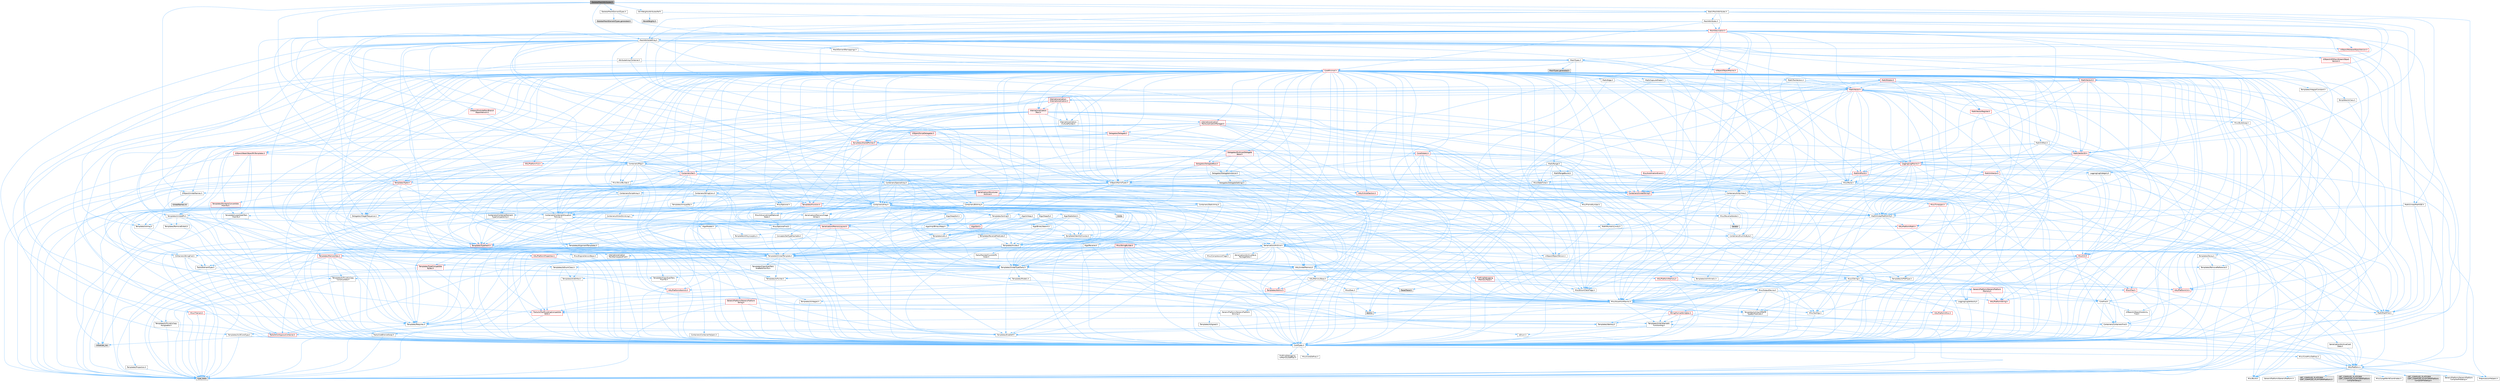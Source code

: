 digraph "SkeletalMeshAttributes.h"
{
 // INTERACTIVE_SVG=YES
 // LATEX_PDF_SIZE
  bgcolor="transparent";
  edge [fontname=Helvetica,fontsize=10,labelfontname=Helvetica,labelfontsize=10];
  node [fontname=Helvetica,fontsize=10,shape=box,height=0.2,width=0.4];
  Node1 [id="Node000001",label="SkeletalMeshAttributes.h",height=0.2,width=0.4,color="gray40", fillcolor="grey60", style="filled", fontcolor="black",tooltip=" "];
  Node1 -> Node2 [id="edge1_Node000001_Node000002",color="steelblue1",style="solid",tooltip=" "];
  Node2 [id="Node000002",label="SkeletalMeshElementTypes.h",height=0.2,width=0.4,color="grey40", fillcolor="white", style="filled",URL="$d0/dde/SkeletalMeshElementTypes_8h.html",tooltip=" "];
  Node2 -> Node3 [id="edge2_Node000002_Node000003",color="steelblue1",style="solid",tooltip=" "];
  Node3 [id="Node000003",label="MeshTypes.h",height=0.2,width=0.4,color="grey40", fillcolor="white", style="filled",URL="$dd/d98/MeshTypes_8h.html",tooltip=" "];
  Node3 -> Node4 [id="edge3_Node000003_Node000004",color="steelblue1",style="solid",tooltip=" "];
  Node4 [id="Node000004",label="Containers/UnrealString.h",height=0.2,width=0.4,color="red", fillcolor="#FFF0F0", style="filled",URL="$d5/dba/UnrealString_8h.html",tooltip=" "];
  Node3 -> Node26 [id="edge4_Node000003_Node000026",color="steelblue1",style="solid",tooltip=" "];
  Node26 [id="Node000026",label="CoreMinimal.h",height=0.2,width=0.4,color="red", fillcolor="#FFF0F0", style="filled",URL="$d7/d67/CoreMinimal_8h.html",tooltip=" "];
  Node26 -> Node19 [id="edge5_Node000026_Node000019",color="steelblue1",style="solid",tooltip=" "];
  Node19 [id="Node000019",label="CoreTypes.h",height=0.2,width=0.4,color="grey40", fillcolor="white", style="filled",URL="$dc/dec/CoreTypes_8h.html",tooltip=" "];
  Node19 -> Node9 [id="edge6_Node000019_Node000009",color="steelblue1",style="solid",tooltip=" "];
  Node9 [id="Node000009",label="HAL/Platform.h",height=0.2,width=0.4,color="grey40", fillcolor="white", style="filled",URL="$d9/dd0/Platform_8h.html",tooltip=" "];
  Node9 -> Node10 [id="edge7_Node000009_Node000010",color="steelblue1",style="solid",tooltip=" "];
  Node10 [id="Node000010",label="Misc/Build.h",height=0.2,width=0.4,color="grey40", fillcolor="white", style="filled",URL="$d3/dbb/Build_8h.html",tooltip=" "];
  Node9 -> Node11 [id="edge8_Node000009_Node000011",color="steelblue1",style="solid",tooltip=" "];
  Node11 [id="Node000011",label="Misc/LargeWorldCoordinates.h",height=0.2,width=0.4,color="grey40", fillcolor="white", style="filled",URL="$d2/dcb/LargeWorldCoordinates_8h.html",tooltip=" "];
  Node9 -> Node12 [id="edge9_Node000009_Node000012",color="steelblue1",style="solid",tooltip=" "];
  Node12 [id="Node000012",label="type_traits",height=0.2,width=0.4,color="grey60", fillcolor="#E0E0E0", style="filled",tooltip=" "];
  Node9 -> Node13 [id="edge10_Node000009_Node000013",color="steelblue1",style="solid",tooltip=" "];
  Node13 [id="Node000013",label="PreprocessorHelpers.h",height=0.2,width=0.4,color="grey40", fillcolor="white", style="filled",URL="$db/ddb/PreprocessorHelpers_8h.html",tooltip=" "];
  Node9 -> Node14 [id="edge11_Node000009_Node000014",color="steelblue1",style="solid",tooltip=" "];
  Node14 [id="Node000014",label="UBT_COMPILED_PLATFORM\l/UBT_COMPILED_PLATFORMPlatform\lCompilerPreSetup.h",height=0.2,width=0.4,color="grey60", fillcolor="#E0E0E0", style="filled",tooltip=" "];
  Node9 -> Node15 [id="edge12_Node000009_Node000015",color="steelblue1",style="solid",tooltip=" "];
  Node15 [id="Node000015",label="GenericPlatform/GenericPlatform\lCompilerPreSetup.h",height=0.2,width=0.4,color="grey40", fillcolor="white", style="filled",URL="$d9/dc8/GenericPlatformCompilerPreSetup_8h.html",tooltip=" "];
  Node9 -> Node16 [id="edge13_Node000009_Node000016",color="steelblue1",style="solid",tooltip=" "];
  Node16 [id="Node000016",label="GenericPlatform/GenericPlatform.h",height=0.2,width=0.4,color="grey40", fillcolor="white", style="filled",URL="$d6/d84/GenericPlatform_8h.html",tooltip=" "];
  Node9 -> Node17 [id="edge14_Node000009_Node000017",color="steelblue1",style="solid",tooltip=" "];
  Node17 [id="Node000017",label="UBT_COMPILED_PLATFORM\l/UBT_COMPILED_PLATFORMPlatform.h",height=0.2,width=0.4,color="grey60", fillcolor="#E0E0E0", style="filled",tooltip=" "];
  Node9 -> Node18 [id="edge15_Node000009_Node000018",color="steelblue1",style="solid",tooltip=" "];
  Node18 [id="Node000018",label="UBT_COMPILED_PLATFORM\l/UBT_COMPILED_PLATFORMPlatform\lCompilerSetup.h",height=0.2,width=0.4,color="grey60", fillcolor="#E0E0E0", style="filled",tooltip=" "];
  Node19 -> Node20 [id="edge16_Node000019_Node000020",color="steelblue1",style="solid",tooltip=" "];
  Node20 [id="Node000020",label="ProfilingDebugging\l/UMemoryDefines.h",height=0.2,width=0.4,color="grey40", fillcolor="white", style="filled",URL="$d2/da2/UMemoryDefines_8h.html",tooltip=" "];
  Node19 -> Node21 [id="edge17_Node000019_Node000021",color="steelblue1",style="solid",tooltip=" "];
  Node21 [id="Node000021",label="Misc/CoreMiscDefines.h",height=0.2,width=0.4,color="grey40", fillcolor="white", style="filled",URL="$da/d38/CoreMiscDefines_8h.html",tooltip=" "];
  Node21 -> Node9 [id="edge18_Node000021_Node000009",color="steelblue1",style="solid",tooltip=" "];
  Node21 -> Node13 [id="edge19_Node000021_Node000013",color="steelblue1",style="solid",tooltip=" "];
  Node19 -> Node22 [id="edge20_Node000019_Node000022",color="steelblue1",style="solid",tooltip=" "];
  Node22 [id="Node000022",label="Misc/CoreDefines.h",height=0.2,width=0.4,color="grey40", fillcolor="white", style="filled",URL="$d3/dd2/CoreDefines_8h.html",tooltip=" "];
  Node26 -> Node27 [id="edge21_Node000026_Node000027",color="steelblue1",style="solid",tooltip=" "];
  Node27 [id="Node000027",label="CoreFwd.h",height=0.2,width=0.4,color="grey40", fillcolor="white", style="filled",URL="$d1/d1e/CoreFwd_8h.html",tooltip=" "];
  Node27 -> Node19 [id="edge22_Node000027_Node000019",color="steelblue1",style="solid",tooltip=" "];
  Node27 -> Node8 [id="edge23_Node000027_Node000008",color="steelblue1",style="solid",tooltip=" "];
  Node8 [id="Node000008",label="Containers/ContainersFwd.h",height=0.2,width=0.4,color="grey40", fillcolor="white", style="filled",URL="$d4/d0a/ContainersFwd_8h.html",tooltip=" "];
  Node8 -> Node9 [id="edge24_Node000008_Node000009",color="steelblue1",style="solid",tooltip=" "];
  Node8 -> Node19 [id="edge25_Node000008_Node000019",color="steelblue1",style="solid",tooltip=" "];
  Node8 -> Node23 [id="edge26_Node000008_Node000023",color="steelblue1",style="solid",tooltip=" "];
  Node23 [id="Node000023",label="Traits/IsContiguousContainer.h",height=0.2,width=0.4,color="red", fillcolor="#FFF0F0", style="filled",URL="$d5/d3c/IsContiguousContainer_8h.html",tooltip=" "];
  Node23 -> Node19 [id="edge27_Node000023_Node000019",color="steelblue1",style="solid",tooltip=" "];
  Node23 -> Node25 [id="edge28_Node000023_Node000025",color="steelblue1",style="solid",tooltip=" "];
  Node25 [id="Node000025",label="initializer_list",height=0.2,width=0.4,color="grey60", fillcolor="#E0E0E0", style="filled",tooltip=" "];
  Node27 -> Node28 [id="edge29_Node000027_Node000028",color="steelblue1",style="solid",tooltip=" "];
  Node28 [id="Node000028",label="Math/MathFwd.h",height=0.2,width=0.4,color="grey40", fillcolor="white", style="filled",URL="$d2/d10/MathFwd_8h.html",tooltip=" "];
  Node28 -> Node9 [id="edge30_Node000028_Node000009",color="steelblue1",style="solid",tooltip=" "];
  Node27 -> Node29 [id="edge31_Node000027_Node000029",color="steelblue1",style="solid",tooltip=" "];
  Node29 [id="Node000029",label="UObject/UObjectHierarchy\lFwd.h",height=0.2,width=0.4,color="grey40", fillcolor="white", style="filled",URL="$d3/d13/UObjectHierarchyFwd_8h.html",tooltip=" "];
  Node26 -> Node29 [id="edge32_Node000026_Node000029",color="steelblue1",style="solid",tooltip=" "];
  Node26 -> Node8 [id="edge33_Node000026_Node000008",color="steelblue1",style="solid",tooltip=" "];
  Node26 -> Node30 [id="edge34_Node000026_Node000030",color="steelblue1",style="solid",tooltip=" "];
  Node30 [id="Node000030",label="Misc/VarArgs.h",height=0.2,width=0.4,color="grey40", fillcolor="white", style="filled",URL="$d5/d6f/VarArgs_8h.html",tooltip=" "];
  Node30 -> Node19 [id="edge35_Node000030_Node000019",color="steelblue1",style="solid",tooltip=" "];
  Node26 -> Node31 [id="edge36_Node000026_Node000031",color="steelblue1",style="solid",tooltip=" "];
  Node31 [id="Node000031",label="Logging/LogVerbosity.h",height=0.2,width=0.4,color="grey40", fillcolor="white", style="filled",URL="$d2/d8f/LogVerbosity_8h.html",tooltip=" "];
  Node31 -> Node19 [id="edge37_Node000031_Node000019",color="steelblue1",style="solid",tooltip=" "];
  Node26 -> Node32 [id="edge38_Node000026_Node000032",color="steelblue1",style="solid",tooltip=" "];
  Node32 [id="Node000032",label="Misc/OutputDevice.h",height=0.2,width=0.4,color="grey40", fillcolor="white", style="filled",URL="$d7/d32/OutputDevice_8h.html",tooltip=" "];
  Node32 -> Node27 [id="edge39_Node000032_Node000027",color="steelblue1",style="solid",tooltip=" "];
  Node32 -> Node19 [id="edge40_Node000032_Node000019",color="steelblue1",style="solid",tooltip=" "];
  Node32 -> Node31 [id="edge41_Node000032_Node000031",color="steelblue1",style="solid",tooltip=" "];
  Node32 -> Node30 [id="edge42_Node000032_Node000030",color="steelblue1",style="solid",tooltip=" "];
  Node32 -> Node33 [id="edge43_Node000032_Node000033",color="steelblue1",style="solid",tooltip=" "];
  Node33 [id="Node000033",label="Templates/IsArrayOrRefOf\lTypeByPredicate.h",height=0.2,width=0.4,color="grey40", fillcolor="white", style="filled",URL="$d6/da1/IsArrayOrRefOfTypeByPredicate_8h.html",tooltip=" "];
  Node33 -> Node19 [id="edge44_Node000033_Node000019",color="steelblue1",style="solid",tooltip=" "];
  Node32 -> Node34 [id="edge45_Node000032_Node000034",color="steelblue1",style="solid",tooltip=" "];
  Node34 [id="Node000034",label="Templates/IsValidVariadic\lFunctionArg.h",height=0.2,width=0.4,color="grey40", fillcolor="white", style="filled",URL="$d0/dc8/IsValidVariadicFunctionArg_8h.html",tooltip=" "];
  Node34 -> Node19 [id="edge46_Node000034_Node000019",color="steelblue1",style="solid",tooltip=" "];
  Node34 -> Node35 [id="edge47_Node000034_Node000035",color="steelblue1",style="solid",tooltip=" "];
  Node35 [id="Node000035",label="IsEnum.h",height=0.2,width=0.4,color="grey40", fillcolor="white", style="filled",URL="$d4/de5/IsEnum_8h.html",tooltip=" "];
  Node34 -> Node12 [id="edge48_Node000034_Node000012",color="steelblue1",style="solid",tooltip=" "];
  Node32 -> Node36 [id="edge49_Node000032_Node000036",color="steelblue1",style="solid",tooltip=" "];
  Node36 [id="Node000036",label="Traits/IsCharEncodingCompatible\lWith.h",height=0.2,width=0.4,color="red", fillcolor="#FFF0F0", style="filled",URL="$df/dd1/IsCharEncodingCompatibleWith_8h.html",tooltip=" "];
  Node36 -> Node12 [id="edge50_Node000036_Node000012",color="steelblue1",style="solid",tooltip=" "];
  Node26 -> Node38 [id="edge51_Node000026_Node000038",color="steelblue1",style="solid",tooltip=" "];
  Node38 [id="Node000038",label="HAL/PlatformCrt.h",height=0.2,width=0.4,color="red", fillcolor="#FFF0F0", style="filled",URL="$d8/d75/PlatformCrt_8h.html",tooltip=" "];
  Node26 -> Node48 [id="edge52_Node000026_Node000048",color="steelblue1",style="solid",tooltip=" "];
  Node48 [id="Node000048",label="HAL/PlatformMisc.h",height=0.2,width=0.4,color="red", fillcolor="#FFF0F0", style="filled",URL="$d0/df5/PlatformMisc_8h.html",tooltip=" "];
  Node48 -> Node19 [id="edge53_Node000048_Node000019",color="steelblue1",style="solid",tooltip=" "];
  Node26 -> Node67 [id="edge54_Node000026_Node000067",color="steelblue1",style="solid",tooltip=" "];
  Node67 [id="Node000067",label="Misc/AssertionMacros.h",height=0.2,width=0.4,color="grey40", fillcolor="white", style="filled",URL="$d0/dfa/AssertionMacros_8h.html",tooltip=" "];
  Node67 -> Node19 [id="edge55_Node000067_Node000019",color="steelblue1",style="solid",tooltip=" "];
  Node67 -> Node9 [id="edge56_Node000067_Node000009",color="steelblue1",style="solid",tooltip=" "];
  Node67 -> Node48 [id="edge57_Node000067_Node000048",color="steelblue1",style="solid",tooltip=" "];
  Node67 -> Node13 [id="edge58_Node000067_Node000013",color="steelblue1",style="solid",tooltip=" "];
  Node67 -> Node68 [id="edge59_Node000067_Node000068",color="steelblue1",style="solid",tooltip=" "];
  Node68 [id="Node000068",label="Templates/EnableIf.h",height=0.2,width=0.4,color="grey40", fillcolor="white", style="filled",URL="$d7/d60/EnableIf_8h.html",tooltip=" "];
  Node68 -> Node19 [id="edge60_Node000068_Node000019",color="steelblue1",style="solid",tooltip=" "];
  Node67 -> Node33 [id="edge61_Node000067_Node000033",color="steelblue1",style="solid",tooltip=" "];
  Node67 -> Node34 [id="edge62_Node000067_Node000034",color="steelblue1",style="solid",tooltip=" "];
  Node67 -> Node36 [id="edge63_Node000067_Node000036",color="steelblue1",style="solid",tooltip=" "];
  Node67 -> Node30 [id="edge64_Node000067_Node000030",color="steelblue1",style="solid",tooltip=" "];
  Node67 -> Node69 [id="edge65_Node000067_Node000069",color="steelblue1",style="solid",tooltip=" "];
  Node69 [id="Node000069",label="String/FormatStringSan.h",height=0.2,width=0.4,color="red", fillcolor="#FFF0F0", style="filled",URL="$d3/d8b/FormatStringSan_8h.html",tooltip=" "];
  Node69 -> Node12 [id="edge66_Node000069_Node000012",color="steelblue1",style="solid",tooltip=" "];
  Node69 -> Node19 [id="edge67_Node000069_Node000019",color="steelblue1",style="solid",tooltip=" "];
  Node69 -> Node70 [id="edge68_Node000069_Node000070",color="steelblue1",style="solid",tooltip=" "];
  Node70 [id="Node000070",label="Templates/Requires.h",height=0.2,width=0.4,color="grey40", fillcolor="white", style="filled",URL="$dc/d96/Requires_8h.html",tooltip=" "];
  Node70 -> Node68 [id="edge69_Node000070_Node000068",color="steelblue1",style="solid",tooltip=" "];
  Node70 -> Node12 [id="edge70_Node000070_Node000012",color="steelblue1",style="solid",tooltip=" "];
  Node69 -> Node71 [id="edge71_Node000069_Node000071",color="steelblue1",style="solid",tooltip=" "];
  Node71 [id="Node000071",label="Templates/Identity.h",height=0.2,width=0.4,color="grey40", fillcolor="white", style="filled",URL="$d0/dd5/Identity_8h.html",tooltip=" "];
  Node69 -> Node34 [id="edge72_Node000069_Node000034",color="steelblue1",style="solid",tooltip=" "];
  Node69 -> Node8 [id="edge73_Node000069_Node000008",color="steelblue1",style="solid",tooltip=" "];
  Node67 -> Node75 [id="edge74_Node000067_Node000075",color="steelblue1",style="solid",tooltip=" "];
  Node75 [id="Node000075",label="atomic",height=0.2,width=0.4,color="grey60", fillcolor="#E0E0E0", style="filled",tooltip=" "];
  Node26 -> Node76 [id="edge75_Node000026_Node000076",color="steelblue1",style="solid",tooltip=" "];
  Node76 [id="Node000076",label="Templates/IsPointer.h",height=0.2,width=0.4,color="grey40", fillcolor="white", style="filled",URL="$d7/d05/IsPointer_8h.html",tooltip=" "];
  Node76 -> Node19 [id="edge76_Node000076_Node000019",color="steelblue1",style="solid",tooltip=" "];
  Node26 -> Node77 [id="edge77_Node000026_Node000077",color="steelblue1",style="solid",tooltip=" "];
  Node77 [id="Node000077",label="HAL/PlatformMemory.h",height=0.2,width=0.4,color="red", fillcolor="#FFF0F0", style="filled",URL="$de/d68/PlatformMemory_8h.html",tooltip=" "];
  Node77 -> Node19 [id="edge78_Node000077_Node000019",color="steelblue1",style="solid",tooltip=" "];
  Node77 -> Node78 [id="edge79_Node000077_Node000078",color="steelblue1",style="solid",tooltip=" "];
  Node78 [id="Node000078",label="GenericPlatform/GenericPlatform\lMemory.h",height=0.2,width=0.4,color="red", fillcolor="#FFF0F0", style="filled",URL="$dd/d22/GenericPlatformMemory_8h.html",tooltip=" "];
  Node78 -> Node27 [id="edge80_Node000078_Node000027",color="steelblue1",style="solid",tooltip=" "];
  Node78 -> Node19 [id="edge81_Node000078_Node000019",color="steelblue1",style="solid",tooltip=" "];
  Node78 -> Node79 [id="edge82_Node000078_Node000079",color="steelblue1",style="solid",tooltip=" "];
  Node79 [id="Node000079",label="HAL/PlatformString.h",height=0.2,width=0.4,color="red", fillcolor="#FFF0F0", style="filled",URL="$db/db5/PlatformString_8h.html",tooltip=" "];
  Node79 -> Node19 [id="edge83_Node000079_Node000019",color="steelblue1",style="solid",tooltip=" "];
  Node26 -> Node60 [id="edge84_Node000026_Node000060",color="steelblue1",style="solid",tooltip=" "];
  Node60 [id="Node000060",label="HAL/PlatformAtomics.h",height=0.2,width=0.4,color="red", fillcolor="#FFF0F0", style="filled",URL="$d3/d36/PlatformAtomics_8h.html",tooltip=" "];
  Node60 -> Node19 [id="edge85_Node000060_Node000019",color="steelblue1",style="solid",tooltip=" "];
  Node26 -> Node82 [id="edge86_Node000026_Node000082",color="steelblue1",style="solid",tooltip=" "];
  Node82 [id="Node000082",label="Misc/Exec.h",height=0.2,width=0.4,color="grey40", fillcolor="white", style="filled",URL="$de/ddb/Exec_8h.html",tooltip=" "];
  Node82 -> Node19 [id="edge87_Node000082_Node000019",color="steelblue1",style="solid",tooltip=" "];
  Node82 -> Node67 [id="edge88_Node000082_Node000067",color="steelblue1",style="solid",tooltip=" "];
  Node26 -> Node83 [id="edge89_Node000026_Node000083",color="steelblue1",style="solid",tooltip=" "];
  Node83 [id="Node000083",label="HAL/MemoryBase.h",height=0.2,width=0.4,color="grey40", fillcolor="white", style="filled",URL="$d6/d9f/MemoryBase_8h.html",tooltip=" "];
  Node83 -> Node19 [id="edge90_Node000083_Node000019",color="steelblue1",style="solid",tooltip=" "];
  Node83 -> Node60 [id="edge91_Node000083_Node000060",color="steelblue1",style="solid",tooltip=" "];
  Node83 -> Node38 [id="edge92_Node000083_Node000038",color="steelblue1",style="solid",tooltip=" "];
  Node83 -> Node82 [id="edge93_Node000083_Node000082",color="steelblue1",style="solid",tooltip=" "];
  Node83 -> Node32 [id="edge94_Node000083_Node000032",color="steelblue1",style="solid",tooltip=" "];
  Node83 -> Node84 [id="edge95_Node000083_Node000084",color="steelblue1",style="solid",tooltip=" "];
  Node84 [id="Node000084",label="Templates/Atomic.h",height=0.2,width=0.4,color="red", fillcolor="#FFF0F0", style="filled",URL="$d3/d91/Atomic_8h.html",tooltip=" "];
  Node84 -> Node87 [id="edge96_Node000084_Node000087",color="steelblue1",style="solid",tooltip=" "];
  Node87 [id="Node000087",label="Templates/IsIntegral.h",height=0.2,width=0.4,color="grey40", fillcolor="white", style="filled",URL="$da/d64/IsIntegral_8h.html",tooltip=" "];
  Node87 -> Node19 [id="edge97_Node000087_Node000019",color="steelblue1",style="solid",tooltip=" "];
  Node84 -> Node75 [id="edge98_Node000084_Node000075",color="steelblue1",style="solid",tooltip=" "];
  Node26 -> Node93 [id="edge99_Node000026_Node000093",color="steelblue1",style="solid",tooltip=" "];
  Node93 [id="Node000093",label="HAL/UnrealMemory.h",height=0.2,width=0.4,color="grey40", fillcolor="white", style="filled",URL="$d9/d96/UnrealMemory_8h.html",tooltip=" "];
  Node93 -> Node19 [id="edge100_Node000093_Node000019",color="steelblue1",style="solid",tooltip=" "];
  Node93 -> Node78 [id="edge101_Node000093_Node000078",color="steelblue1",style="solid",tooltip=" "];
  Node93 -> Node83 [id="edge102_Node000093_Node000083",color="steelblue1",style="solid",tooltip=" "];
  Node93 -> Node77 [id="edge103_Node000093_Node000077",color="steelblue1",style="solid",tooltip=" "];
  Node93 -> Node94 [id="edge104_Node000093_Node000094",color="steelblue1",style="solid",tooltip=" "];
  Node94 [id="Node000094",label="ProfilingDebugging\l/MemoryTrace.h",height=0.2,width=0.4,color="red", fillcolor="#FFF0F0", style="filled",URL="$da/dd7/MemoryTrace_8h.html",tooltip=" "];
  Node94 -> Node9 [id="edge105_Node000094_Node000009",color="steelblue1",style="solid",tooltip=" "];
  Node94 -> Node55 [id="edge106_Node000094_Node000055",color="steelblue1",style="solid",tooltip=" "];
  Node55 [id="Node000055",label="Misc/EnumClassFlags.h",height=0.2,width=0.4,color="grey40", fillcolor="white", style="filled",URL="$d8/de7/EnumClassFlags_8h.html",tooltip=" "];
  Node94 -> Node66 [id="edge107_Node000094_Node000066",color="steelblue1",style="solid",tooltip=" "];
  Node66 [id="Node000066",label="Trace/Trace.h",height=0.2,width=0.4,color="grey60", fillcolor="#E0E0E0", style="filled",tooltip=" "];
  Node93 -> Node76 [id="edge108_Node000093_Node000076",color="steelblue1",style="solid",tooltip=" "];
  Node26 -> Node95 [id="edge109_Node000026_Node000095",color="steelblue1",style="solid",tooltip=" "];
  Node95 [id="Node000095",label="Templates/IsArithmetic.h",height=0.2,width=0.4,color="grey40", fillcolor="white", style="filled",URL="$d2/d5d/IsArithmetic_8h.html",tooltip=" "];
  Node95 -> Node19 [id="edge110_Node000095_Node000019",color="steelblue1",style="solid",tooltip=" "];
  Node26 -> Node89 [id="edge111_Node000026_Node000089",color="steelblue1",style="solid",tooltip=" "];
  Node89 [id="Node000089",label="Templates/AndOrNot.h",height=0.2,width=0.4,color="grey40", fillcolor="white", style="filled",URL="$db/d0a/AndOrNot_8h.html",tooltip=" "];
  Node89 -> Node19 [id="edge112_Node000089_Node000019",color="steelblue1",style="solid",tooltip=" "];
  Node26 -> Node96 [id="edge113_Node000026_Node000096",color="steelblue1",style="solid",tooltip=" "];
  Node96 [id="Node000096",label="Templates/IsPODType.h",height=0.2,width=0.4,color="grey40", fillcolor="white", style="filled",URL="$d7/db1/IsPODType_8h.html",tooltip=" "];
  Node96 -> Node19 [id="edge114_Node000096_Node000019",color="steelblue1",style="solid",tooltip=" "];
  Node26 -> Node97 [id="edge115_Node000026_Node000097",color="steelblue1",style="solid",tooltip=" "];
  Node97 [id="Node000097",label="Templates/IsUECoreType.h",height=0.2,width=0.4,color="grey40", fillcolor="white", style="filled",URL="$d1/db8/IsUECoreType_8h.html",tooltip=" "];
  Node97 -> Node19 [id="edge116_Node000097_Node000019",color="steelblue1",style="solid",tooltip=" "];
  Node97 -> Node12 [id="edge117_Node000097_Node000012",color="steelblue1",style="solid",tooltip=" "];
  Node26 -> Node90 [id="edge118_Node000026_Node000090",color="steelblue1",style="solid",tooltip=" "];
  Node90 [id="Node000090",label="Templates/IsTriviallyCopy\lConstructible.h",height=0.2,width=0.4,color="grey40", fillcolor="white", style="filled",URL="$d3/d78/IsTriviallyCopyConstructible_8h.html",tooltip=" "];
  Node90 -> Node19 [id="edge119_Node000090_Node000019",color="steelblue1",style="solid",tooltip=" "];
  Node90 -> Node12 [id="edge120_Node000090_Node000012",color="steelblue1",style="solid",tooltip=" "];
  Node26 -> Node98 [id="edge121_Node000026_Node000098",color="steelblue1",style="solid",tooltip=" "];
  Node98 [id="Node000098",label="Templates/UnrealTypeTraits.h",height=0.2,width=0.4,color="grey40", fillcolor="white", style="filled",URL="$d2/d2d/UnrealTypeTraits_8h.html",tooltip=" "];
  Node98 -> Node19 [id="edge122_Node000098_Node000019",color="steelblue1",style="solid",tooltip=" "];
  Node98 -> Node76 [id="edge123_Node000098_Node000076",color="steelblue1",style="solid",tooltip=" "];
  Node98 -> Node67 [id="edge124_Node000098_Node000067",color="steelblue1",style="solid",tooltip=" "];
  Node98 -> Node89 [id="edge125_Node000098_Node000089",color="steelblue1",style="solid",tooltip=" "];
  Node98 -> Node68 [id="edge126_Node000098_Node000068",color="steelblue1",style="solid",tooltip=" "];
  Node98 -> Node95 [id="edge127_Node000098_Node000095",color="steelblue1",style="solid",tooltip=" "];
  Node98 -> Node35 [id="edge128_Node000098_Node000035",color="steelblue1",style="solid",tooltip=" "];
  Node98 -> Node99 [id="edge129_Node000098_Node000099",color="steelblue1",style="solid",tooltip=" "];
  Node99 [id="Node000099",label="Templates/Models.h",height=0.2,width=0.4,color="grey40", fillcolor="white", style="filled",URL="$d3/d0c/Models_8h.html",tooltip=" "];
  Node99 -> Node71 [id="edge130_Node000099_Node000071",color="steelblue1",style="solid",tooltip=" "];
  Node98 -> Node96 [id="edge131_Node000098_Node000096",color="steelblue1",style="solid",tooltip=" "];
  Node98 -> Node97 [id="edge132_Node000098_Node000097",color="steelblue1",style="solid",tooltip=" "];
  Node98 -> Node90 [id="edge133_Node000098_Node000090",color="steelblue1",style="solid",tooltip=" "];
  Node26 -> Node68 [id="edge134_Node000026_Node000068",color="steelblue1",style="solid",tooltip=" "];
  Node26 -> Node100 [id="edge135_Node000026_Node000100",color="steelblue1",style="solid",tooltip=" "];
  Node100 [id="Node000100",label="Templates/RemoveReference.h",height=0.2,width=0.4,color="grey40", fillcolor="white", style="filled",URL="$da/dbe/RemoveReference_8h.html",tooltip=" "];
  Node100 -> Node19 [id="edge136_Node000100_Node000019",color="steelblue1",style="solid",tooltip=" "];
  Node26 -> Node101 [id="edge137_Node000026_Node000101",color="steelblue1",style="solid",tooltip=" "];
  Node101 [id="Node000101",label="Templates/IntegralConstant.h",height=0.2,width=0.4,color="grey40", fillcolor="white", style="filled",URL="$db/d1b/IntegralConstant_8h.html",tooltip=" "];
  Node101 -> Node19 [id="edge138_Node000101_Node000019",color="steelblue1",style="solid",tooltip=" "];
  Node26 -> Node102 [id="edge139_Node000026_Node000102",color="steelblue1",style="solid",tooltip=" "];
  Node102 [id="Node000102",label="Templates/IsClass.h",height=0.2,width=0.4,color="grey40", fillcolor="white", style="filled",URL="$db/dcb/IsClass_8h.html",tooltip=" "];
  Node102 -> Node19 [id="edge140_Node000102_Node000019",color="steelblue1",style="solid",tooltip=" "];
  Node26 -> Node103 [id="edge141_Node000026_Node000103",color="steelblue1",style="solid",tooltip=" "];
  Node103 [id="Node000103",label="Templates/TypeCompatible\lBytes.h",height=0.2,width=0.4,color="red", fillcolor="#FFF0F0", style="filled",URL="$df/d0a/TypeCompatibleBytes_8h.html",tooltip=" "];
  Node103 -> Node19 [id="edge142_Node000103_Node000019",color="steelblue1",style="solid",tooltip=" "];
  Node103 -> Node12 [id="edge143_Node000103_Node000012",color="steelblue1",style="solid",tooltip=" "];
  Node26 -> Node23 [id="edge144_Node000026_Node000023",color="steelblue1",style="solid",tooltip=" "];
  Node26 -> Node104 [id="edge145_Node000026_Node000104",color="steelblue1",style="solid",tooltip=" "];
  Node104 [id="Node000104",label="Templates/UnrealTemplate.h",height=0.2,width=0.4,color="grey40", fillcolor="white", style="filled",URL="$d4/d24/UnrealTemplate_8h.html",tooltip=" "];
  Node104 -> Node19 [id="edge146_Node000104_Node000019",color="steelblue1",style="solid",tooltip=" "];
  Node104 -> Node76 [id="edge147_Node000104_Node000076",color="steelblue1",style="solid",tooltip=" "];
  Node104 -> Node93 [id="edge148_Node000104_Node000093",color="steelblue1",style="solid",tooltip=" "];
  Node104 -> Node105 [id="edge149_Node000104_Node000105",color="steelblue1",style="solid",tooltip=" "];
  Node105 [id="Node000105",label="Templates/CopyQualifiers\lAndRefsFromTo.h",height=0.2,width=0.4,color="grey40", fillcolor="white", style="filled",URL="$d3/db3/CopyQualifiersAndRefsFromTo_8h.html",tooltip=" "];
  Node105 -> Node106 [id="edge150_Node000105_Node000106",color="steelblue1",style="solid",tooltip=" "];
  Node106 [id="Node000106",label="Templates/CopyQualifiers\lFromTo.h",height=0.2,width=0.4,color="grey40", fillcolor="white", style="filled",URL="$d5/db4/CopyQualifiersFromTo_8h.html",tooltip=" "];
  Node104 -> Node98 [id="edge151_Node000104_Node000098",color="steelblue1",style="solid",tooltip=" "];
  Node104 -> Node100 [id="edge152_Node000104_Node000100",color="steelblue1",style="solid",tooltip=" "];
  Node104 -> Node70 [id="edge153_Node000104_Node000070",color="steelblue1",style="solid",tooltip=" "];
  Node104 -> Node103 [id="edge154_Node000104_Node000103",color="steelblue1",style="solid",tooltip=" "];
  Node104 -> Node71 [id="edge155_Node000104_Node000071",color="steelblue1",style="solid",tooltip=" "];
  Node104 -> Node23 [id="edge156_Node000104_Node000023",color="steelblue1",style="solid",tooltip=" "];
  Node104 -> Node107 [id="edge157_Node000104_Node000107",color="steelblue1",style="solid",tooltip=" "];
  Node107 [id="Node000107",label="Traits/UseBitwiseSwap.h",height=0.2,width=0.4,color="grey40", fillcolor="white", style="filled",URL="$db/df3/UseBitwiseSwap_8h.html",tooltip=" "];
  Node107 -> Node19 [id="edge158_Node000107_Node000019",color="steelblue1",style="solid",tooltip=" "];
  Node107 -> Node12 [id="edge159_Node000107_Node000012",color="steelblue1",style="solid",tooltip=" "];
  Node104 -> Node12 [id="edge160_Node000104_Node000012",color="steelblue1",style="solid",tooltip=" "];
  Node26 -> Node53 [id="edge161_Node000026_Node000053",color="steelblue1",style="solid",tooltip=" "];
  Node53 [id="Node000053",label="Math/NumericLimits.h",height=0.2,width=0.4,color="grey40", fillcolor="white", style="filled",URL="$df/d1b/NumericLimits_8h.html",tooltip=" "];
  Node53 -> Node19 [id="edge162_Node000053_Node000019",color="steelblue1",style="solid",tooltip=" "];
  Node26 -> Node108 [id="edge163_Node000026_Node000108",color="steelblue1",style="solid",tooltip=" "];
  Node108 [id="Node000108",label="HAL/PlatformMath.h",height=0.2,width=0.4,color="red", fillcolor="#FFF0F0", style="filled",URL="$dc/d53/PlatformMath_8h.html",tooltip=" "];
  Node108 -> Node19 [id="edge164_Node000108_Node000019",color="steelblue1",style="solid",tooltip=" "];
  Node26 -> Node91 [id="edge165_Node000026_Node000091",color="steelblue1",style="solid",tooltip=" "];
  Node91 [id="Node000091",label="Templates/IsTriviallyCopy\lAssignable.h",height=0.2,width=0.4,color="grey40", fillcolor="white", style="filled",URL="$d2/df2/IsTriviallyCopyAssignable_8h.html",tooltip=" "];
  Node91 -> Node19 [id="edge166_Node000091_Node000019",color="steelblue1",style="solid",tooltip=" "];
  Node91 -> Node12 [id="edge167_Node000091_Node000012",color="steelblue1",style="solid",tooltip=" "];
  Node26 -> Node116 [id="edge168_Node000026_Node000116",color="steelblue1",style="solid",tooltip=" "];
  Node116 [id="Node000116",label="Templates/MemoryOps.h",height=0.2,width=0.4,color="red", fillcolor="#FFF0F0", style="filled",URL="$db/dea/MemoryOps_8h.html",tooltip=" "];
  Node116 -> Node19 [id="edge169_Node000116_Node000019",color="steelblue1",style="solid",tooltip=" "];
  Node116 -> Node93 [id="edge170_Node000116_Node000093",color="steelblue1",style="solid",tooltip=" "];
  Node116 -> Node91 [id="edge171_Node000116_Node000091",color="steelblue1",style="solid",tooltip=" "];
  Node116 -> Node90 [id="edge172_Node000116_Node000090",color="steelblue1",style="solid",tooltip=" "];
  Node116 -> Node70 [id="edge173_Node000116_Node000070",color="steelblue1",style="solid",tooltip=" "];
  Node116 -> Node98 [id="edge174_Node000116_Node000098",color="steelblue1",style="solid",tooltip=" "];
  Node116 -> Node107 [id="edge175_Node000116_Node000107",color="steelblue1",style="solid",tooltip=" "];
  Node116 -> Node12 [id="edge176_Node000116_Node000012",color="steelblue1",style="solid",tooltip=" "];
  Node26 -> Node117 [id="edge177_Node000026_Node000117",color="steelblue1",style="solid",tooltip=" "];
  Node117 [id="Node000117",label="Containers/ContainerAllocation\lPolicies.h",height=0.2,width=0.4,color="grey40", fillcolor="white", style="filled",URL="$d7/dff/ContainerAllocationPolicies_8h.html",tooltip=" "];
  Node117 -> Node19 [id="edge178_Node000117_Node000019",color="steelblue1",style="solid",tooltip=" "];
  Node117 -> Node118 [id="edge179_Node000117_Node000118",color="steelblue1",style="solid",tooltip=" "];
  Node118 [id="Node000118",label="Containers/ContainerHelpers.h",height=0.2,width=0.4,color="grey40", fillcolor="white", style="filled",URL="$d7/d33/ContainerHelpers_8h.html",tooltip=" "];
  Node118 -> Node19 [id="edge180_Node000118_Node000019",color="steelblue1",style="solid",tooltip=" "];
  Node117 -> Node117 [id="edge181_Node000117_Node000117",color="steelblue1",style="solid",tooltip=" "];
  Node117 -> Node108 [id="edge182_Node000117_Node000108",color="steelblue1",style="solid",tooltip=" "];
  Node117 -> Node93 [id="edge183_Node000117_Node000093",color="steelblue1",style="solid",tooltip=" "];
  Node117 -> Node53 [id="edge184_Node000117_Node000053",color="steelblue1",style="solid",tooltip=" "];
  Node117 -> Node67 [id="edge185_Node000117_Node000067",color="steelblue1",style="solid",tooltip=" "];
  Node117 -> Node119 [id="edge186_Node000117_Node000119",color="steelblue1",style="solid",tooltip=" "];
  Node119 [id="Node000119",label="Templates/IsPolymorphic.h",height=0.2,width=0.4,color="grey40", fillcolor="white", style="filled",URL="$dc/d20/IsPolymorphic_8h.html",tooltip=" "];
  Node117 -> Node116 [id="edge187_Node000117_Node000116",color="steelblue1",style="solid",tooltip=" "];
  Node117 -> Node103 [id="edge188_Node000117_Node000103",color="steelblue1",style="solid",tooltip=" "];
  Node117 -> Node12 [id="edge189_Node000117_Node000012",color="steelblue1",style="solid",tooltip=" "];
  Node26 -> Node120 [id="edge190_Node000026_Node000120",color="steelblue1",style="solid",tooltip=" "];
  Node120 [id="Node000120",label="Templates/IsEnumClass.h",height=0.2,width=0.4,color="grey40", fillcolor="white", style="filled",URL="$d7/d15/IsEnumClass_8h.html",tooltip=" "];
  Node120 -> Node19 [id="edge191_Node000120_Node000019",color="steelblue1",style="solid",tooltip=" "];
  Node120 -> Node89 [id="edge192_Node000120_Node000089",color="steelblue1",style="solid",tooltip=" "];
  Node26 -> Node121 [id="edge193_Node000026_Node000121",color="steelblue1",style="solid",tooltip=" "];
  Node121 [id="Node000121",label="HAL/PlatformProperties.h",height=0.2,width=0.4,color="red", fillcolor="#FFF0F0", style="filled",URL="$d9/db0/PlatformProperties_8h.html",tooltip=" "];
  Node121 -> Node19 [id="edge194_Node000121_Node000019",color="steelblue1",style="solid",tooltip=" "];
  Node26 -> Node124 [id="edge195_Node000026_Node000124",color="steelblue1",style="solid",tooltip=" "];
  Node124 [id="Node000124",label="Misc/EngineVersionBase.h",height=0.2,width=0.4,color="grey40", fillcolor="white", style="filled",URL="$d5/d2b/EngineVersionBase_8h.html",tooltip=" "];
  Node124 -> Node19 [id="edge196_Node000124_Node000019",color="steelblue1",style="solid",tooltip=" "];
  Node26 -> Node125 [id="edge197_Node000026_Node000125",color="steelblue1",style="solid",tooltip=" "];
  Node125 [id="Node000125",label="Internationalization\l/TextNamespaceFwd.h",height=0.2,width=0.4,color="grey40", fillcolor="white", style="filled",URL="$d8/d97/TextNamespaceFwd_8h.html",tooltip=" "];
  Node125 -> Node19 [id="edge198_Node000125_Node000019",color="steelblue1",style="solid",tooltip=" "];
  Node26 -> Node126 [id="edge199_Node000026_Node000126",color="steelblue1",style="solid",tooltip=" "];
  Node126 [id="Node000126",label="Serialization/Archive.h",height=0.2,width=0.4,color="grey40", fillcolor="white", style="filled",URL="$d7/d3b/Archive_8h.html",tooltip=" "];
  Node126 -> Node27 [id="edge200_Node000126_Node000027",color="steelblue1",style="solid",tooltip=" "];
  Node126 -> Node19 [id="edge201_Node000126_Node000019",color="steelblue1",style="solid",tooltip=" "];
  Node126 -> Node121 [id="edge202_Node000126_Node000121",color="steelblue1",style="solid",tooltip=" "];
  Node126 -> Node125 [id="edge203_Node000126_Node000125",color="steelblue1",style="solid",tooltip=" "];
  Node126 -> Node28 [id="edge204_Node000126_Node000028",color="steelblue1",style="solid",tooltip=" "];
  Node126 -> Node67 [id="edge205_Node000126_Node000067",color="steelblue1",style="solid",tooltip=" "];
  Node126 -> Node10 [id="edge206_Node000126_Node000010",color="steelblue1",style="solid",tooltip=" "];
  Node126 -> Node54 [id="edge207_Node000126_Node000054",color="steelblue1",style="solid",tooltip=" "];
  Node54 [id="Node000054",label="Misc/CompressionFlags.h",height=0.2,width=0.4,color="grey40", fillcolor="white", style="filled",URL="$d9/d76/CompressionFlags_8h.html",tooltip=" "];
  Node126 -> Node124 [id="edge208_Node000126_Node000124",color="steelblue1",style="solid",tooltip=" "];
  Node126 -> Node30 [id="edge209_Node000126_Node000030",color="steelblue1",style="solid",tooltip=" "];
  Node126 -> Node127 [id="edge210_Node000126_Node000127",color="steelblue1",style="solid",tooltip=" "];
  Node127 [id="Node000127",label="Serialization/ArchiveCook\lData.h",height=0.2,width=0.4,color="grey40", fillcolor="white", style="filled",URL="$dc/db6/ArchiveCookData_8h.html",tooltip=" "];
  Node127 -> Node9 [id="edge211_Node000127_Node000009",color="steelblue1",style="solid",tooltip=" "];
  Node126 -> Node128 [id="edge212_Node000126_Node000128",color="steelblue1",style="solid",tooltip=" "];
  Node128 [id="Node000128",label="Serialization/ArchiveSave\lPackageData.h",height=0.2,width=0.4,color="grey40", fillcolor="white", style="filled",URL="$d1/d37/ArchiveSavePackageData_8h.html",tooltip=" "];
  Node126 -> Node68 [id="edge213_Node000126_Node000068",color="steelblue1",style="solid",tooltip=" "];
  Node126 -> Node33 [id="edge214_Node000126_Node000033",color="steelblue1",style="solid",tooltip=" "];
  Node126 -> Node120 [id="edge215_Node000126_Node000120",color="steelblue1",style="solid",tooltip=" "];
  Node126 -> Node113 [id="edge216_Node000126_Node000113",color="steelblue1",style="solid",tooltip=" "];
  Node113 [id="Node000113",label="Templates/IsSigned.h",height=0.2,width=0.4,color="grey40", fillcolor="white", style="filled",URL="$d8/dd8/IsSigned_8h.html",tooltip=" "];
  Node113 -> Node19 [id="edge217_Node000113_Node000019",color="steelblue1",style="solid",tooltip=" "];
  Node126 -> Node34 [id="edge218_Node000126_Node000034",color="steelblue1",style="solid",tooltip=" "];
  Node126 -> Node104 [id="edge219_Node000126_Node000104",color="steelblue1",style="solid",tooltip=" "];
  Node126 -> Node36 [id="edge220_Node000126_Node000036",color="steelblue1",style="solid",tooltip=" "];
  Node126 -> Node129 [id="edge221_Node000126_Node000129",color="steelblue1",style="solid",tooltip=" "];
  Node129 [id="Node000129",label="UObject/ObjectVersion.h",height=0.2,width=0.4,color="grey40", fillcolor="white", style="filled",URL="$da/d63/ObjectVersion_8h.html",tooltip=" "];
  Node129 -> Node19 [id="edge222_Node000129_Node000019",color="steelblue1",style="solid",tooltip=" "];
  Node26 -> Node130 [id="edge223_Node000026_Node000130",color="steelblue1",style="solid",tooltip=" "];
  Node130 [id="Node000130",label="Templates/Less.h",height=0.2,width=0.4,color="grey40", fillcolor="white", style="filled",URL="$de/dc8/Less_8h.html",tooltip=" "];
  Node130 -> Node19 [id="edge224_Node000130_Node000019",color="steelblue1",style="solid",tooltip=" "];
  Node130 -> Node104 [id="edge225_Node000130_Node000104",color="steelblue1",style="solid",tooltip=" "];
  Node26 -> Node131 [id="edge226_Node000026_Node000131",color="steelblue1",style="solid",tooltip=" "];
  Node131 [id="Node000131",label="Templates/Sorting.h",height=0.2,width=0.4,color="grey40", fillcolor="white", style="filled",URL="$d3/d9e/Sorting_8h.html",tooltip=" "];
  Node131 -> Node19 [id="edge227_Node000131_Node000019",color="steelblue1",style="solid",tooltip=" "];
  Node131 -> Node132 [id="edge228_Node000131_Node000132",color="steelblue1",style="solid",tooltip=" "];
  Node132 [id="Node000132",label="Algo/BinarySearch.h",height=0.2,width=0.4,color="grey40", fillcolor="white", style="filled",URL="$db/db4/BinarySearch_8h.html",tooltip=" "];
  Node132 -> Node133 [id="edge229_Node000132_Node000133",color="steelblue1",style="solid",tooltip=" "];
  Node133 [id="Node000133",label="Templates/IdentityFunctor.h",height=0.2,width=0.4,color="grey40", fillcolor="white", style="filled",URL="$d7/d2e/IdentityFunctor_8h.html",tooltip=" "];
  Node133 -> Node9 [id="edge230_Node000133_Node000009",color="steelblue1",style="solid",tooltip=" "];
  Node132 -> Node134 [id="edge231_Node000132_Node000134",color="steelblue1",style="solid",tooltip=" "];
  Node134 [id="Node000134",label="Templates/Invoke.h",height=0.2,width=0.4,color="grey40", fillcolor="white", style="filled",URL="$d7/deb/Invoke_8h.html",tooltip=" "];
  Node134 -> Node19 [id="edge232_Node000134_Node000019",color="steelblue1",style="solid",tooltip=" "];
  Node134 -> Node135 [id="edge233_Node000134_Node000135",color="steelblue1",style="solid",tooltip=" "];
  Node135 [id="Node000135",label="Traits/MemberFunctionPtr\lOuter.h",height=0.2,width=0.4,color="grey40", fillcolor="white", style="filled",URL="$db/da7/MemberFunctionPtrOuter_8h.html",tooltip=" "];
  Node134 -> Node104 [id="edge234_Node000134_Node000104",color="steelblue1",style="solid",tooltip=" "];
  Node134 -> Node12 [id="edge235_Node000134_Node000012",color="steelblue1",style="solid",tooltip=" "];
  Node132 -> Node130 [id="edge236_Node000132_Node000130",color="steelblue1",style="solid",tooltip=" "];
  Node131 -> Node136 [id="edge237_Node000131_Node000136",color="steelblue1",style="solid",tooltip=" "];
  Node136 [id="Node000136",label="Algo/Sort.h",height=0.2,width=0.4,color="red", fillcolor="#FFF0F0", style="filled",URL="$d1/d87/Sort_8h.html",tooltip=" "];
  Node131 -> Node108 [id="edge238_Node000131_Node000108",color="steelblue1",style="solid",tooltip=" "];
  Node131 -> Node130 [id="edge239_Node000131_Node000130",color="steelblue1",style="solid",tooltip=" "];
  Node26 -> Node142 [id="edge240_Node000026_Node000142",color="steelblue1",style="solid",tooltip=" "];
  Node142 [id="Node000142",label="Misc/Char.h",height=0.2,width=0.4,color="red", fillcolor="#FFF0F0", style="filled",URL="$d0/d58/Char_8h.html",tooltip=" "];
  Node142 -> Node19 [id="edge241_Node000142_Node000019",color="steelblue1",style="solid",tooltip=" "];
  Node142 -> Node12 [id="edge242_Node000142_Node000012",color="steelblue1",style="solid",tooltip=" "];
  Node26 -> Node145 [id="edge243_Node000026_Node000145",color="steelblue1",style="solid",tooltip=" "];
  Node145 [id="Node000145",label="GenericPlatform/GenericPlatform\lStricmp.h",height=0.2,width=0.4,color="grey40", fillcolor="white", style="filled",URL="$d2/d86/GenericPlatformStricmp_8h.html",tooltip=" "];
  Node145 -> Node19 [id="edge244_Node000145_Node000019",color="steelblue1",style="solid",tooltip=" "];
  Node26 -> Node146 [id="edge245_Node000026_Node000146",color="steelblue1",style="solid",tooltip=" "];
  Node146 [id="Node000146",label="GenericPlatform/GenericPlatform\lString.h",height=0.2,width=0.4,color="red", fillcolor="#FFF0F0", style="filled",URL="$dd/d20/GenericPlatformString_8h.html",tooltip=" "];
  Node146 -> Node19 [id="edge246_Node000146_Node000019",color="steelblue1",style="solid",tooltip=" "];
  Node146 -> Node145 [id="edge247_Node000146_Node000145",color="steelblue1",style="solid",tooltip=" "];
  Node146 -> Node68 [id="edge248_Node000146_Node000068",color="steelblue1",style="solid",tooltip=" "];
  Node146 -> Node36 [id="edge249_Node000146_Node000036",color="steelblue1",style="solid",tooltip=" "];
  Node146 -> Node12 [id="edge250_Node000146_Node000012",color="steelblue1",style="solid",tooltip=" "];
  Node26 -> Node79 [id="edge251_Node000026_Node000079",color="steelblue1",style="solid",tooltip=" "];
  Node26 -> Node149 [id="edge252_Node000026_Node000149",color="steelblue1",style="solid",tooltip=" "];
  Node149 [id="Node000149",label="Misc/CString.h",height=0.2,width=0.4,color="grey40", fillcolor="white", style="filled",URL="$d2/d49/CString_8h.html",tooltip=" "];
  Node149 -> Node19 [id="edge253_Node000149_Node000019",color="steelblue1",style="solid",tooltip=" "];
  Node149 -> Node38 [id="edge254_Node000149_Node000038",color="steelblue1",style="solid",tooltip=" "];
  Node149 -> Node79 [id="edge255_Node000149_Node000079",color="steelblue1",style="solid",tooltip=" "];
  Node149 -> Node67 [id="edge256_Node000149_Node000067",color="steelblue1",style="solid",tooltip=" "];
  Node149 -> Node142 [id="edge257_Node000149_Node000142",color="steelblue1",style="solid",tooltip=" "];
  Node149 -> Node30 [id="edge258_Node000149_Node000030",color="steelblue1",style="solid",tooltip=" "];
  Node149 -> Node33 [id="edge259_Node000149_Node000033",color="steelblue1",style="solid",tooltip=" "];
  Node149 -> Node34 [id="edge260_Node000149_Node000034",color="steelblue1",style="solid",tooltip=" "];
  Node149 -> Node36 [id="edge261_Node000149_Node000036",color="steelblue1",style="solid",tooltip=" "];
  Node26 -> Node150 [id="edge262_Node000026_Node000150",color="steelblue1",style="solid",tooltip=" "];
  Node150 [id="Node000150",label="Misc/Crc.h",height=0.2,width=0.4,color="red", fillcolor="#FFF0F0", style="filled",URL="$d4/dd2/Crc_8h.html",tooltip=" "];
  Node150 -> Node19 [id="edge263_Node000150_Node000019",color="steelblue1",style="solid",tooltip=" "];
  Node150 -> Node79 [id="edge264_Node000150_Node000079",color="steelblue1",style="solid",tooltip=" "];
  Node150 -> Node67 [id="edge265_Node000150_Node000067",color="steelblue1",style="solid",tooltip=" "];
  Node150 -> Node149 [id="edge266_Node000150_Node000149",color="steelblue1",style="solid",tooltip=" "];
  Node150 -> Node142 [id="edge267_Node000150_Node000142",color="steelblue1",style="solid",tooltip=" "];
  Node150 -> Node98 [id="edge268_Node000150_Node000098",color="steelblue1",style="solid",tooltip=" "];
  Node26 -> Node141 [id="edge269_Node000026_Node000141",color="steelblue1",style="solid",tooltip=" "];
  Node141 [id="Node000141",label="Math/UnrealMathUtility.h",height=0.2,width=0.4,color="grey40", fillcolor="white", style="filled",URL="$db/db8/UnrealMathUtility_8h.html",tooltip=" "];
  Node141 -> Node19 [id="edge270_Node000141_Node000019",color="steelblue1",style="solid",tooltip=" "];
  Node141 -> Node67 [id="edge271_Node000141_Node000067",color="steelblue1",style="solid",tooltip=" "];
  Node141 -> Node108 [id="edge272_Node000141_Node000108",color="steelblue1",style="solid",tooltip=" "];
  Node141 -> Node28 [id="edge273_Node000141_Node000028",color="steelblue1",style="solid",tooltip=" "];
  Node141 -> Node71 [id="edge274_Node000141_Node000071",color="steelblue1",style="solid",tooltip=" "];
  Node141 -> Node70 [id="edge275_Node000141_Node000070",color="steelblue1",style="solid",tooltip=" "];
  Node26 -> Node4 [id="edge276_Node000026_Node000004",color="steelblue1",style="solid",tooltip=" "];
  Node26 -> Node151 [id="edge277_Node000026_Node000151",color="steelblue1",style="solid",tooltip=" "];
  Node151 [id="Node000151",label="Containers/Array.h",height=0.2,width=0.4,color="grey40", fillcolor="white", style="filled",URL="$df/dd0/Array_8h.html",tooltip=" "];
  Node151 -> Node19 [id="edge278_Node000151_Node000019",color="steelblue1",style="solid",tooltip=" "];
  Node151 -> Node67 [id="edge279_Node000151_Node000067",color="steelblue1",style="solid",tooltip=" "];
  Node151 -> Node152 [id="edge280_Node000151_Node000152",color="steelblue1",style="solid",tooltip=" "];
  Node152 [id="Node000152",label="Misc/IntrusiveUnsetOptional\lState.h",height=0.2,width=0.4,color="grey40", fillcolor="white", style="filled",URL="$d2/d0a/IntrusiveUnsetOptionalState_8h.html",tooltip=" "];
  Node152 -> Node153 [id="edge281_Node000152_Node000153",color="steelblue1",style="solid",tooltip=" "];
  Node153 [id="Node000153",label="Misc/OptionalFwd.h",height=0.2,width=0.4,color="grey40", fillcolor="white", style="filled",URL="$dc/d50/OptionalFwd_8h.html",tooltip=" "];
  Node151 -> Node154 [id="edge282_Node000151_Node000154",color="steelblue1",style="solid",tooltip=" "];
  Node154 [id="Node000154",label="Misc/ReverseIterate.h",height=0.2,width=0.4,color="grey40", fillcolor="white", style="filled",URL="$db/de3/ReverseIterate_8h.html",tooltip=" "];
  Node154 -> Node9 [id="edge283_Node000154_Node000009",color="steelblue1",style="solid",tooltip=" "];
  Node154 -> Node155 [id="edge284_Node000154_Node000155",color="steelblue1",style="solid",tooltip=" "];
  Node155 [id="Node000155",label="iterator",height=0.2,width=0.4,color="grey60", fillcolor="#E0E0E0", style="filled",tooltip=" "];
  Node151 -> Node93 [id="edge285_Node000151_Node000093",color="steelblue1",style="solid",tooltip=" "];
  Node151 -> Node98 [id="edge286_Node000151_Node000098",color="steelblue1",style="solid",tooltip=" "];
  Node151 -> Node104 [id="edge287_Node000151_Node000104",color="steelblue1",style="solid",tooltip=" "];
  Node151 -> Node156 [id="edge288_Node000151_Node000156",color="steelblue1",style="solid",tooltip=" "];
  Node156 [id="Node000156",label="Containers/AllowShrinking.h",height=0.2,width=0.4,color="grey40", fillcolor="white", style="filled",URL="$d7/d1a/AllowShrinking_8h.html",tooltip=" "];
  Node156 -> Node19 [id="edge289_Node000156_Node000019",color="steelblue1",style="solid",tooltip=" "];
  Node151 -> Node117 [id="edge290_Node000151_Node000117",color="steelblue1",style="solid",tooltip=" "];
  Node151 -> Node157 [id="edge291_Node000151_Node000157",color="steelblue1",style="solid",tooltip=" "];
  Node157 [id="Node000157",label="Containers/ContainerElement\lTypeCompatibility.h",height=0.2,width=0.4,color="grey40", fillcolor="white", style="filled",URL="$df/ddf/ContainerElementTypeCompatibility_8h.html",tooltip=" "];
  Node157 -> Node19 [id="edge292_Node000157_Node000019",color="steelblue1",style="solid",tooltip=" "];
  Node157 -> Node98 [id="edge293_Node000157_Node000098",color="steelblue1",style="solid",tooltip=" "];
  Node151 -> Node126 [id="edge294_Node000151_Node000126",color="steelblue1",style="solid",tooltip=" "];
  Node151 -> Node158 [id="edge295_Node000151_Node000158",color="steelblue1",style="solid",tooltip=" "];
  Node158 [id="Node000158",label="Serialization/MemoryImage\lWriter.h",height=0.2,width=0.4,color="grey40", fillcolor="white", style="filled",URL="$d0/d08/MemoryImageWriter_8h.html",tooltip=" "];
  Node158 -> Node19 [id="edge296_Node000158_Node000019",color="steelblue1",style="solid",tooltip=" "];
  Node158 -> Node159 [id="edge297_Node000158_Node000159",color="steelblue1",style="solid",tooltip=" "];
  Node159 [id="Node000159",label="Serialization/MemoryLayout.h",height=0.2,width=0.4,color="red", fillcolor="#FFF0F0", style="filled",URL="$d7/d66/MemoryLayout_8h.html",tooltip=" "];
  Node159 -> Node162 [id="edge298_Node000159_Node000162",color="steelblue1",style="solid",tooltip=" "];
  Node162 [id="Node000162",label="Containers/EnumAsByte.h",height=0.2,width=0.4,color="grey40", fillcolor="white", style="filled",URL="$d6/d9a/EnumAsByte_8h.html",tooltip=" "];
  Node162 -> Node19 [id="edge299_Node000162_Node000019",color="steelblue1",style="solid",tooltip=" "];
  Node162 -> Node96 [id="edge300_Node000162_Node000096",color="steelblue1",style="solid",tooltip=" "];
  Node162 -> Node163 [id="edge301_Node000162_Node000163",color="steelblue1",style="solid",tooltip=" "];
  Node163 [id="Node000163",label="Templates/TypeHash.h",height=0.2,width=0.4,color="red", fillcolor="#FFF0F0", style="filled",URL="$d1/d62/TypeHash_8h.html",tooltip=" "];
  Node163 -> Node19 [id="edge302_Node000163_Node000019",color="steelblue1",style="solid",tooltip=" "];
  Node163 -> Node70 [id="edge303_Node000163_Node000070",color="steelblue1",style="solid",tooltip=" "];
  Node163 -> Node150 [id="edge304_Node000163_Node000150",color="steelblue1",style="solid",tooltip=" "];
  Node163 -> Node12 [id="edge305_Node000163_Node000012",color="steelblue1",style="solid",tooltip=" "];
  Node159 -> Node50 [id="edge306_Node000159_Node000050",color="steelblue1",style="solid",tooltip=" "];
  Node50 [id="Node000050",label="Containers/StringFwd.h",height=0.2,width=0.4,color="grey40", fillcolor="white", style="filled",URL="$df/d37/StringFwd_8h.html",tooltip=" "];
  Node50 -> Node19 [id="edge307_Node000050_Node000019",color="steelblue1",style="solid",tooltip=" "];
  Node50 -> Node51 [id="edge308_Node000050_Node000051",color="steelblue1",style="solid",tooltip=" "];
  Node51 [id="Node000051",label="Traits/ElementType.h",height=0.2,width=0.4,color="grey40", fillcolor="white", style="filled",URL="$d5/d4f/ElementType_8h.html",tooltip=" "];
  Node51 -> Node9 [id="edge309_Node000051_Node000009",color="steelblue1",style="solid",tooltip=" "];
  Node51 -> Node25 [id="edge310_Node000051_Node000025",color="steelblue1",style="solid",tooltip=" "];
  Node51 -> Node12 [id="edge311_Node000051_Node000012",color="steelblue1",style="solid",tooltip=" "];
  Node50 -> Node23 [id="edge312_Node000050_Node000023",color="steelblue1",style="solid",tooltip=" "];
  Node159 -> Node93 [id="edge313_Node000159_Node000093",color="steelblue1",style="solid",tooltip=" "];
  Node159 -> Node68 [id="edge314_Node000159_Node000068",color="steelblue1",style="solid",tooltip=" "];
  Node159 -> Node119 [id="edge315_Node000159_Node000119",color="steelblue1",style="solid",tooltip=" "];
  Node159 -> Node99 [id="edge316_Node000159_Node000099",color="steelblue1",style="solid",tooltip=" "];
  Node159 -> Node104 [id="edge317_Node000159_Node000104",color="steelblue1",style="solid",tooltip=" "];
  Node151 -> Node167 [id="edge318_Node000151_Node000167",color="steelblue1",style="solid",tooltip=" "];
  Node167 [id="Node000167",label="Algo/Heapify.h",height=0.2,width=0.4,color="grey40", fillcolor="white", style="filled",URL="$d0/d2a/Heapify_8h.html",tooltip=" "];
  Node167 -> Node138 [id="edge319_Node000167_Node000138",color="steelblue1",style="solid",tooltip=" "];
  Node138 [id="Node000138",label="Algo/Impl/BinaryHeap.h",height=0.2,width=0.4,color="grey40", fillcolor="white", style="filled",URL="$d7/da3/Algo_2Impl_2BinaryHeap_8h.html",tooltip=" "];
  Node138 -> Node134 [id="edge320_Node000138_Node000134",color="steelblue1",style="solid",tooltip=" "];
  Node138 -> Node139 [id="edge321_Node000138_Node000139",color="steelblue1",style="solid",tooltip=" "];
  Node139 [id="Node000139",label="Templates/Projection.h",height=0.2,width=0.4,color="grey40", fillcolor="white", style="filled",URL="$d7/df0/Projection_8h.html",tooltip=" "];
  Node139 -> Node12 [id="edge322_Node000139_Node000012",color="steelblue1",style="solid",tooltip=" "];
  Node138 -> Node140 [id="edge323_Node000138_Node000140",color="steelblue1",style="solid",tooltip=" "];
  Node140 [id="Node000140",label="Templates/ReversePredicate.h",height=0.2,width=0.4,color="grey40", fillcolor="white", style="filled",URL="$d8/d28/ReversePredicate_8h.html",tooltip=" "];
  Node140 -> Node134 [id="edge324_Node000140_Node000134",color="steelblue1",style="solid",tooltip=" "];
  Node140 -> Node104 [id="edge325_Node000140_Node000104",color="steelblue1",style="solid",tooltip=" "];
  Node138 -> Node12 [id="edge326_Node000138_Node000012",color="steelblue1",style="solid",tooltip=" "];
  Node167 -> Node133 [id="edge327_Node000167_Node000133",color="steelblue1",style="solid",tooltip=" "];
  Node167 -> Node134 [id="edge328_Node000167_Node000134",color="steelblue1",style="solid",tooltip=" "];
  Node167 -> Node130 [id="edge329_Node000167_Node000130",color="steelblue1",style="solid",tooltip=" "];
  Node167 -> Node104 [id="edge330_Node000167_Node000104",color="steelblue1",style="solid",tooltip=" "];
  Node151 -> Node168 [id="edge331_Node000151_Node000168",color="steelblue1",style="solid",tooltip=" "];
  Node168 [id="Node000168",label="Algo/HeapSort.h",height=0.2,width=0.4,color="grey40", fillcolor="white", style="filled",URL="$d3/d92/HeapSort_8h.html",tooltip=" "];
  Node168 -> Node138 [id="edge332_Node000168_Node000138",color="steelblue1",style="solid",tooltip=" "];
  Node168 -> Node133 [id="edge333_Node000168_Node000133",color="steelblue1",style="solid",tooltip=" "];
  Node168 -> Node130 [id="edge334_Node000168_Node000130",color="steelblue1",style="solid",tooltip=" "];
  Node168 -> Node104 [id="edge335_Node000168_Node000104",color="steelblue1",style="solid",tooltip=" "];
  Node151 -> Node169 [id="edge336_Node000151_Node000169",color="steelblue1",style="solid",tooltip=" "];
  Node169 [id="Node000169",label="Algo/IsHeap.h",height=0.2,width=0.4,color="grey40", fillcolor="white", style="filled",URL="$de/d32/IsHeap_8h.html",tooltip=" "];
  Node169 -> Node138 [id="edge337_Node000169_Node000138",color="steelblue1",style="solid",tooltip=" "];
  Node169 -> Node133 [id="edge338_Node000169_Node000133",color="steelblue1",style="solid",tooltip=" "];
  Node169 -> Node134 [id="edge339_Node000169_Node000134",color="steelblue1",style="solid",tooltip=" "];
  Node169 -> Node130 [id="edge340_Node000169_Node000130",color="steelblue1",style="solid",tooltip=" "];
  Node169 -> Node104 [id="edge341_Node000169_Node000104",color="steelblue1",style="solid",tooltip=" "];
  Node151 -> Node138 [id="edge342_Node000151_Node000138",color="steelblue1",style="solid",tooltip=" "];
  Node151 -> Node170 [id="edge343_Node000151_Node000170",color="steelblue1",style="solid",tooltip=" "];
  Node170 [id="Node000170",label="Algo/StableSort.h",height=0.2,width=0.4,color="grey40", fillcolor="white", style="filled",URL="$d7/d3c/StableSort_8h.html",tooltip=" "];
  Node170 -> Node132 [id="edge344_Node000170_Node000132",color="steelblue1",style="solid",tooltip=" "];
  Node170 -> Node171 [id="edge345_Node000170_Node000171",color="steelblue1",style="solid",tooltip=" "];
  Node171 [id="Node000171",label="Algo/Rotate.h",height=0.2,width=0.4,color="grey40", fillcolor="white", style="filled",URL="$dd/da7/Rotate_8h.html",tooltip=" "];
  Node171 -> Node104 [id="edge346_Node000171_Node000104",color="steelblue1",style="solid",tooltip=" "];
  Node170 -> Node133 [id="edge347_Node000170_Node000133",color="steelblue1",style="solid",tooltip=" "];
  Node170 -> Node134 [id="edge348_Node000170_Node000134",color="steelblue1",style="solid",tooltip=" "];
  Node170 -> Node130 [id="edge349_Node000170_Node000130",color="steelblue1",style="solid",tooltip=" "];
  Node170 -> Node104 [id="edge350_Node000170_Node000104",color="steelblue1",style="solid",tooltip=" "];
  Node151 -> Node172 [id="edge351_Node000151_Node000172",color="steelblue1",style="solid",tooltip=" "];
  Node172 [id="Node000172",label="Concepts/GetTypeHashable.h",height=0.2,width=0.4,color="grey40", fillcolor="white", style="filled",URL="$d3/da2/GetTypeHashable_8h.html",tooltip=" "];
  Node172 -> Node19 [id="edge352_Node000172_Node000019",color="steelblue1",style="solid",tooltip=" "];
  Node172 -> Node163 [id="edge353_Node000172_Node000163",color="steelblue1",style="solid",tooltip=" "];
  Node151 -> Node133 [id="edge354_Node000151_Node000133",color="steelblue1",style="solid",tooltip=" "];
  Node151 -> Node134 [id="edge355_Node000151_Node000134",color="steelblue1",style="solid",tooltip=" "];
  Node151 -> Node130 [id="edge356_Node000151_Node000130",color="steelblue1",style="solid",tooltip=" "];
  Node151 -> Node173 [id="edge357_Node000151_Node000173",color="steelblue1",style="solid",tooltip=" "];
  Node173 [id="Node000173",label="Templates/LosesQualifiers\lFromTo.h",height=0.2,width=0.4,color="grey40", fillcolor="white", style="filled",URL="$d2/db3/LosesQualifiersFromTo_8h.html",tooltip=" "];
  Node173 -> Node106 [id="edge358_Node000173_Node000106",color="steelblue1",style="solid",tooltip=" "];
  Node173 -> Node12 [id="edge359_Node000173_Node000012",color="steelblue1",style="solid",tooltip=" "];
  Node151 -> Node70 [id="edge360_Node000151_Node000070",color="steelblue1",style="solid",tooltip=" "];
  Node151 -> Node131 [id="edge361_Node000151_Node000131",color="steelblue1",style="solid",tooltip=" "];
  Node151 -> Node174 [id="edge362_Node000151_Node000174",color="steelblue1",style="solid",tooltip=" "];
  Node174 [id="Node000174",label="Templates/AlignmentTemplates.h",height=0.2,width=0.4,color="grey40", fillcolor="white", style="filled",URL="$dd/d32/AlignmentTemplates_8h.html",tooltip=" "];
  Node174 -> Node19 [id="edge363_Node000174_Node000019",color="steelblue1",style="solid",tooltip=" "];
  Node174 -> Node87 [id="edge364_Node000174_Node000087",color="steelblue1",style="solid",tooltip=" "];
  Node174 -> Node76 [id="edge365_Node000174_Node000076",color="steelblue1",style="solid",tooltip=" "];
  Node151 -> Node51 [id="edge366_Node000151_Node000051",color="steelblue1",style="solid",tooltip=" "];
  Node151 -> Node114 [id="edge367_Node000151_Node000114",color="steelblue1",style="solid",tooltip=" "];
  Node114 [id="Node000114",label="limits",height=0.2,width=0.4,color="grey60", fillcolor="#E0E0E0", style="filled",tooltip=" "];
  Node151 -> Node12 [id="edge368_Node000151_Node000012",color="steelblue1",style="solid",tooltip=" "];
  Node26 -> Node175 [id="edge369_Node000026_Node000175",color="steelblue1",style="solid",tooltip=" "];
  Node175 [id="Node000175",label="Misc/FrameNumber.h",height=0.2,width=0.4,color="grey40", fillcolor="white", style="filled",URL="$dd/dbd/FrameNumber_8h.html",tooltip=" "];
  Node175 -> Node19 [id="edge370_Node000175_Node000019",color="steelblue1",style="solid",tooltip=" "];
  Node175 -> Node53 [id="edge371_Node000175_Node000053",color="steelblue1",style="solid",tooltip=" "];
  Node175 -> Node141 [id="edge372_Node000175_Node000141",color="steelblue1",style="solid",tooltip=" "];
  Node175 -> Node68 [id="edge373_Node000175_Node000068",color="steelblue1",style="solid",tooltip=" "];
  Node175 -> Node98 [id="edge374_Node000175_Node000098",color="steelblue1",style="solid",tooltip=" "];
  Node26 -> Node176 [id="edge375_Node000026_Node000176",color="steelblue1",style="solid",tooltip=" "];
  Node176 [id="Node000176",label="Misc/Timespan.h",height=0.2,width=0.4,color="red", fillcolor="#FFF0F0", style="filled",URL="$da/dd9/Timespan_8h.html",tooltip=" "];
  Node176 -> Node19 [id="edge376_Node000176_Node000019",color="steelblue1",style="solid",tooltip=" "];
  Node176 -> Node141 [id="edge377_Node000176_Node000141",color="steelblue1",style="solid",tooltip=" "];
  Node176 -> Node67 [id="edge378_Node000176_Node000067",color="steelblue1",style="solid",tooltip=" "];
  Node26 -> Node178 [id="edge379_Node000026_Node000178",color="steelblue1",style="solid",tooltip=" "];
  Node178 [id="Node000178",label="Containers/StringConv.h",height=0.2,width=0.4,color="grey40", fillcolor="white", style="filled",URL="$d3/ddf/StringConv_8h.html",tooltip=" "];
  Node178 -> Node19 [id="edge380_Node000178_Node000019",color="steelblue1",style="solid",tooltip=" "];
  Node178 -> Node67 [id="edge381_Node000178_Node000067",color="steelblue1",style="solid",tooltip=" "];
  Node178 -> Node117 [id="edge382_Node000178_Node000117",color="steelblue1",style="solid",tooltip=" "];
  Node178 -> Node151 [id="edge383_Node000178_Node000151",color="steelblue1",style="solid",tooltip=" "];
  Node178 -> Node149 [id="edge384_Node000178_Node000149",color="steelblue1",style="solid",tooltip=" "];
  Node178 -> Node179 [id="edge385_Node000178_Node000179",color="steelblue1",style="solid",tooltip=" "];
  Node179 [id="Node000179",label="Templates/IsArray.h",height=0.2,width=0.4,color="grey40", fillcolor="white", style="filled",URL="$d8/d8d/IsArray_8h.html",tooltip=" "];
  Node179 -> Node19 [id="edge386_Node000179_Node000019",color="steelblue1",style="solid",tooltip=" "];
  Node178 -> Node104 [id="edge387_Node000178_Node000104",color="steelblue1",style="solid",tooltip=" "];
  Node178 -> Node98 [id="edge388_Node000178_Node000098",color="steelblue1",style="solid",tooltip=" "];
  Node178 -> Node51 [id="edge389_Node000178_Node000051",color="steelblue1",style="solid",tooltip=" "];
  Node178 -> Node36 [id="edge390_Node000178_Node000036",color="steelblue1",style="solid",tooltip=" "];
  Node178 -> Node23 [id="edge391_Node000178_Node000023",color="steelblue1",style="solid",tooltip=" "];
  Node178 -> Node12 [id="edge392_Node000178_Node000012",color="steelblue1",style="solid",tooltip=" "];
  Node26 -> Node180 [id="edge393_Node000026_Node000180",color="steelblue1",style="solid",tooltip=" "];
  Node180 [id="Node000180",label="UObject/UnrealNames.h",height=0.2,width=0.4,color="grey40", fillcolor="white", style="filled",URL="$d8/db1/UnrealNames_8h.html",tooltip=" "];
  Node180 -> Node19 [id="edge394_Node000180_Node000019",color="steelblue1",style="solid",tooltip=" "];
  Node180 -> Node181 [id="edge395_Node000180_Node000181",color="steelblue1",style="solid",tooltip=" "];
  Node181 [id="Node000181",label="UnrealNames.inl",height=0.2,width=0.4,color="grey60", fillcolor="#E0E0E0", style="filled",tooltip=" "];
  Node26 -> Node182 [id="edge396_Node000026_Node000182",color="steelblue1",style="solid",tooltip=" "];
  Node182 [id="Node000182",label="UObject/NameTypes.h",height=0.2,width=0.4,color="grey40", fillcolor="white", style="filled",URL="$d6/d35/NameTypes_8h.html",tooltip=" "];
  Node182 -> Node19 [id="edge397_Node000182_Node000019",color="steelblue1",style="solid",tooltip=" "];
  Node182 -> Node67 [id="edge398_Node000182_Node000067",color="steelblue1",style="solid",tooltip=" "];
  Node182 -> Node93 [id="edge399_Node000182_Node000093",color="steelblue1",style="solid",tooltip=" "];
  Node182 -> Node98 [id="edge400_Node000182_Node000098",color="steelblue1",style="solid",tooltip=" "];
  Node182 -> Node104 [id="edge401_Node000182_Node000104",color="steelblue1",style="solid",tooltip=" "];
  Node182 -> Node4 [id="edge402_Node000182_Node000004",color="steelblue1",style="solid",tooltip=" "];
  Node182 -> Node183 [id="edge403_Node000182_Node000183",color="steelblue1",style="solid",tooltip=" "];
  Node183 [id="Node000183",label="HAL/CriticalSection.h",height=0.2,width=0.4,color="red", fillcolor="#FFF0F0", style="filled",URL="$d6/d90/CriticalSection_8h.html",tooltip=" "];
  Node182 -> Node178 [id="edge404_Node000182_Node000178",color="steelblue1",style="solid",tooltip=" "];
  Node182 -> Node50 [id="edge405_Node000182_Node000050",color="steelblue1",style="solid",tooltip=" "];
  Node182 -> Node180 [id="edge406_Node000182_Node000180",color="steelblue1",style="solid",tooltip=" "];
  Node182 -> Node84 [id="edge407_Node000182_Node000084",color="steelblue1",style="solid",tooltip=" "];
  Node182 -> Node159 [id="edge408_Node000182_Node000159",color="steelblue1",style="solid",tooltip=" "];
  Node182 -> Node152 [id="edge409_Node000182_Node000152",color="steelblue1",style="solid",tooltip=" "];
  Node182 -> Node186 [id="edge410_Node000182_Node000186",color="steelblue1",style="solid",tooltip=" "];
  Node186 [id="Node000186",label="Misc/StringBuilder.h",height=0.2,width=0.4,color="red", fillcolor="#FFF0F0", style="filled",URL="$d4/d52/StringBuilder_8h.html",tooltip=" "];
  Node186 -> Node50 [id="edge411_Node000186_Node000050",color="steelblue1",style="solid",tooltip=" "];
  Node186 -> Node19 [id="edge412_Node000186_Node000019",color="steelblue1",style="solid",tooltip=" "];
  Node186 -> Node79 [id="edge413_Node000186_Node000079",color="steelblue1",style="solid",tooltip=" "];
  Node186 -> Node93 [id="edge414_Node000186_Node000093",color="steelblue1",style="solid",tooltip=" "];
  Node186 -> Node67 [id="edge415_Node000186_Node000067",color="steelblue1",style="solid",tooltip=" "];
  Node186 -> Node149 [id="edge416_Node000186_Node000149",color="steelblue1",style="solid",tooltip=" "];
  Node186 -> Node68 [id="edge417_Node000186_Node000068",color="steelblue1",style="solid",tooltip=" "];
  Node186 -> Node33 [id="edge418_Node000186_Node000033",color="steelblue1",style="solid",tooltip=" "];
  Node186 -> Node34 [id="edge419_Node000186_Node000034",color="steelblue1",style="solid",tooltip=" "];
  Node186 -> Node70 [id="edge420_Node000186_Node000070",color="steelblue1",style="solid",tooltip=" "];
  Node186 -> Node104 [id="edge421_Node000186_Node000104",color="steelblue1",style="solid",tooltip=" "];
  Node186 -> Node98 [id="edge422_Node000186_Node000098",color="steelblue1",style="solid",tooltip=" "];
  Node186 -> Node36 [id="edge423_Node000186_Node000036",color="steelblue1",style="solid",tooltip=" "];
  Node186 -> Node23 [id="edge424_Node000186_Node000023",color="steelblue1",style="solid",tooltip=" "];
  Node186 -> Node12 [id="edge425_Node000186_Node000012",color="steelblue1",style="solid",tooltip=" "];
  Node182 -> Node66 [id="edge426_Node000182_Node000066",color="steelblue1",style="solid",tooltip=" "];
  Node26 -> Node190 [id="edge427_Node000026_Node000190",color="steelblue1",style="solid",tooltip=" "];
  Node190 [id="Node000190",label="Misc/Parse.h",height=0.2,width=0.4,color="grey40", fillcolor="white", style="filled",URL="$dc/d71/Parse_8h.html",tooltip=" "];
  Node190 -> Node50 [id="edge428_Node000190_Node000050",color="steelblue1",style="solid",tooltip=" "];
  Node190 -> Node4 [id="edge429_Node000190_Node000004",color="steelblue1",style="solid",tooltip=" "];
  Node190 -> Node19 [id="edge430_Node000190_Node000019",color="steelblue1",style="solid",tooltip=" "];
  Node190 -> Node38 [id="edge431_Node000190_Node000038",color="steelblue1",style="solid",tooltip=" "];
  Node190 -> Node10 [id="edge432_Node000190_Node000010",color="steelblue1",style="solid",tooltip=" "];
  Node190 -> Node55 [id="edge433_Node000190_Node000055",color="steelblue1",style="solid",tooltip=" "];
  Node190 -> Node191 [id="edge434_Node000190_Node000191",color="steelblue1",style="solid",tooltip=" "];
  Node191 [id="Node000191",label="Templates/Function.h",height=0.2,width=0.4,color="red", fillcolor="#FFF0F0", style="filled",URL="$df/df5/Function_8h.html",tooltip=" "];
  Node191 -> Node19 [id="edge435_Node000191_Node000019",color="steelblue1",style="solid",tooltip=" "];
  Node191 -> Node67 [id="edge436_Node000191_Node000067",color="steelblue1",style="solid",tooltip=" "];
  Node191 -> Node152 [id="edge437_Node000191_Node000152",color="steelblue1",style="solid",tooltip=" "];
  Node191 -> Node93 [id="edge438_Node000191_Node000093",color="steelblue1",style="solid",tooltip=" "];
  Node191 -> Node98 [id="edge439_Node000191_Node000098",color="steelblue1",style="solid",tooltip=" "];
  Node191 -> Node134 [id="edge440_Node000191_Node000134",color="steelblue1",style="solid",tooltip=" "];
  Node191 -> Node104 [id="edge441_Node000191_Node000104",color="steelblue1",style="solid",tooltip=" "];
  Node191 -> Node70 [id="edge442_Node000191_Node000070",color="steelblue1",style="solid",tooltip=" "];
  Node191 -> Node141 [id="edge443_Node000191_Node000141",color="steelblue1",style="solid",tooltip=" "];
  Node191 -> Node12 [id="edge444_Node000191_Node000012",color="steelblue1",style="solid",tooltip=" "];
  Node26 -> Node174 [id="edge445_Node000026_Node000174",color="steelblue1",style="solid",tooltip=" "];
  Node26 -> Node193 [id="edge446_Node000026_Node000193",color="steelblue1",style="solid",tooltip=" "];
  Node193 [id="Node000193",label="Misc/StructBuilder.h",height=0.2,width=0.4,color="grey40", fillcolor="white", style="filled",URL="$d9/db3/StructBuilder_8h.html",tooltip=" "];
  Node193 -> Node19 [id="edge447_Node000193_Node000019",color="steelblue1",style="solid",tooltip=" "];
  Node193 -> Node141 [id="edge448_Node000193_Node000141",color="steelblue1",style="solid",tooltip=" "];
  Node193 -> Node174 [id="edge449_Node000193_Node000174",color="steelblue1",style="solid",tooltip=" "];
  Node26 -> Node110 [id="edge450_Node000026_Node000110",color="steelblue1",style="solid",tooltip=" "];
  Node110 [id="Node000110",label="Templates/Decay.h",height=0.2,width=0.4,color="grey40", fillcolor="white", style="filled",URL="$dd/d0f/Decay_8h.html",tooltip=" "];
  Node110 -> Node19 [id="edge451_Node000110_Node000019",color="steelblue1",style="solid",tooltip=" "];
  Node110 -> Node100 [id="edge452_Node000110_Node000100",color="steelblue1",style="solid",tooltip=" "];
  Node110 -> Node12 [id="edge453_Node000110_Node000012",color="steelblue1",style="solid",tooltip=" "];
  Node26 -> Node194 [id="edge454_Node000026_Node000194",color="steelblue1",style="solid",tooltip=" "];
  Node194 [id="Node000194",label="Templates/PointerIsConvertible\lFromTo.h",height=0.2,width=0.4,color="red", fillcolor="#FFF0F0", style="filled",URL="$d6/d65/PointerIsConvertibleFromTo_8h.html",tooltip=" "];
  Node194 -> Node19 [id="edge455_Node000194_Node000019",color="steelblue1",style="solid",tooltip=" "];
  Node194 -> Node173 [id="edge456_Node000194_Node000173",color="steelblue1",style="solid",tooltip=" "];
  Node194 -> Node12 [id="edge457_Node000194_Node000012",color="steelblue1",style="solid",tooltip=" "];
  Node26 -> Node134 [id="edge458_Node000026_Node000134",color="steelblue1",style="solid",tooltip=" "];
  Node26 -> Node191 [id="edge459_Node000026_Node000191",color="steelblue1",style="solid",tooltip=" "];
  Node26 -> Node163 [id="edge460_Node000026_Node000163",color="steelblue1",style="solid",tooltip=" "];
  Node26 -> Node195 [id="edge461_Node000026_Node000195",color="steelblue1",style="solid",tooltip=" "];
  Node195 [id="Node000195",label="Containers/ScriptArray.h",height=0.2,width=0.4,color="grey40", fillcolor="white", style="filled",URL="$dc/daf/ScriptArray_8h.html",tooltip=" "];
  Node195 -> Node19 [id="edge462_Node000195_Node000019",color="steelblue1",style="solid",tooltip=" "];
  Node195 -> Node67 [id="edge463_Node000195_Node000067",color="steelblue1",style="solid",tooltip=" "];
  Node195 -> Node93 [id="edge464_Node000195_Node000093",color="steelblue1",style="solid",tooltip=" "];
  Node195 -> Node156 [id="edge465_Node000195_Node000156",color="steelblue1",style="solid",tooltip=" "];
  Node195 -> Node117 [id="edge466_Node000195_Node000117",color="steelblue1",style="solid",tooltip=" "];
  Node195 -> Node151 [id="edge467_Node000195_Node000151",color="steelblue1",style="solid",tooltip=" "];
  Node195 -> Node25 [id="edge468_Node000195_Node000025",color="steelblue1",style="solid",tooltip=" "];
  Node26 -> Node196 [id="edge469_Node000026_Node000196",color="steelblue1",style="solid",tooltip=" "];
  Node196 [id="Node000196",label="Containers/BitArray.h",height=0.2,width=0.4,color="grey40", fillcolor="white", style="filled",URL="$d1/de4/BitArray_8h.html",tooltip=" "];
  Node196 -> Node117 [id="edge470_Node000196_Node000117",color="steelblue1",style="solid",tooltip=" "];
  Node196 -> Node19 [id="edge471_Node000196_Node000019",color="steelblue1",style="solid",tooltip=" "];
  Node196 -> Node60 [id="edge472_Node000196_Node000060",color="steelblue1",style="solid",tooltip=" "];
  Node196 -> Node93 [id="edge473_Node000196_Node000093",color="steelblue1",style="solid",tooltip=" "];
  Node196 -> Node141 [id="edge474_Node000196_Node000141",color="steelblue1",style="solid",tooltip=" "];
  Node196 -> Node67 [id="edge475_Node000196_Node000067",color="steelblue1",style="solid",tooltip=" "];
  Node196 -> Node55 [id="edge476_Node000196_Node000055",color="steelblue1",style="solid",tooltip=" "];
  Node196 -> Node126 [id="edge477_Node000196_Node000126",color="steelblue1",style="solid",tooltip=" "];
  Node196 -> Node158 [id="edge478_Node000196_Node000158",color="steelblue1",style="solid",tooltip=" "];
  Node196 -> Node159 [id="edge479_Node000196_Node000159",color="steelblue1",style="solid",tooltip=" "];
  Node196 -> Node68 [id="edge480_Node000196_Node000068",color="steelblue1",style="solid",tooltip=" "];
  Node196 -> Node134 [id="edge481_Node000196_Node000134",color="steelblue1",style="solid",tooltip=" "];
  Node196 -> Node104 [id="edge482_Node000196_Node000104",color="steelblue1",style="solid",tooltip=" "];
  Node196 -> Node98 [id="edge483_Node000196_Node000098",color="steelblue1",style="solid",tooltip=" "];
  Node26 -> Node197 [id="edge484_Node000026_Node000197",color="steelblue1",style="solid",tooltip=" "];
  Node197 [id="Node000197",label="Containers/SparseArray.h",height=0.2,width=0.4,color="grey40", fillcolor="white", style="filled",URL="$d5/dbf/SparseArray_8h.html",tooltip=" "];
  Node197 -> Node19 [id="edge485_Node000197_Node000019",color="steelblue1",style="solid",tooltip=" "];
  Node197 -> Node67 [id="edge486_Node000197_Node000067",color="steelblue1",style="solid",tooltip=" "];
  Node197 -> Node93 [id="edge487_Node000197_Node000093",color="steelblue1",style="solid",tooltip=" "];
  Node197 -> Node98 [id="edge488_Node000197_Node000098",color="steelblue1",style="solid",tooltip=" "];
  Node197 -> Node104 [id="edge489_Node000197_Node000104",color="steelblue1",style="solid",tooltip=" "];
  Node197 -> Node117 [id="edge490_Node000197_Node000117",color="steelblue1",style="solid",tooltip=" "];
  Node197 -> Node130 [id="edge491_Node000197_Node000130",color="steelblue1",style="solid",tooltip=" "];
  Node197 -> Node151 [id="edge492_Node000197_Node000151",color="steelblue1",style="solid",tooltip=" "];
  Node197 -> Node141 [id="edge493_Node000197_Node000141",color="steelblue1",style="solid",tooltip=" "];
  Node197 -> Node195 [id="edge494_Node000197_Node000195",color="steelblue1",style="solid",tooltip=" "];
  Node197 -> Node196 [id="edge495_Node000197_Node000196",color="steelblue1",style="solid",tooltip=" "];
  Node197 -> Node198 [id="edge496_Node000197_Node000198",color="steelblue1",style="solid",tooltip=" "];
  Node198 [id="Node000198",label="Serialization/Structured\lArchive.h",height=0.2,width=0.4,color="red", fillcolor="#FFF0F0", style="filled",URL="$d9/d1e/StructuredArchive_8h.html",tooltip=" "];
  Node198 -> Node151 [id="edge497_Node000198_Node000151",color="steelblue1",style="solid",tooltip=" "];
  Node198 -> Node117 [id="edge498_Node000198_Node000117",color="steelblue1",style="solid",tooltip=" "];
  Node198 -> Node19 [id="edge499_Node000198_Node000019",color="steelblue1",style="solid",tooltip=" "];
  Node198 -> Node10 [id="edge500_Node000198_Node000010",color="steelblue1",style="solid",tooltip=" "];
  Node198 -> Node126 [id="edge501_Node000198_Node000126",color="steelblue1",style="solid",tooltip=" "];
  Node198 -> Node209 [id="edge502_Node000198_Node000209",color="steelblue1",style="solid",tooltip=" "];
  Node209 [id="Node000209",label="Templates/UniqueObj.h",height=0.2,width=0.4,color="grey40", fillcolor="white", style="filled",URL="$da/d95/UniqueObj_8h.html",tooltip=" "];
  Node209 -> Node19 [id="edge503_Node000209_Node000019",color="steelblue1",style="solid",tooltip=" "];
  Node209 -> Node210 [id="edge504_Node000209_Node000210",color="steelblue1",style="solid",tooltip=" "];
  Node210 [id="Node000210",label="Templates/UniquePtr.h",height=0.2,width=0.4,color="grey40", fillcolor="white", style="filled",URL="$de/d1a/UniquePtr_8h.html",tooltip=" "];
  Node210 -> Node19 [id="edge505_Node000210_Node000019",color="steelblue1",style="solid",tooltip=" "];
  Node210 -> Node104 [id="edge506_Node000210_Node000104",color="steelblue1",style="solid",tooltip=" "];
  Node210 -> Node179 [id="edge507_Node000210_Node000179",color="steelblue1",style="solid",tooltip=" "];
  Node210 -> Node211 [id="edge508_Node000210_Node000211",color="steelblue1",style="solid",tooltip=" "];
  Node211 [id="Node000211",label="Templates/RemoveExtent.h",height=0.2,width=0.4,color="grey40", fillcolor="white", style="filled",URL="$dc/de9/RemoveExtent_8h.html",tooltip=" "];
  Node211 -> Node19 [id="edge509_Node000211_Node000019",color="steelblue1",style="solid",tooltip=" "];
  Node210 -> Node70 [id="edge510_Node000210_Node000070",color="steelblue1",style="solid",tooltip=" "];
  Node210 -> Node159 [id="edge511_Node000210_Node000159",color="steelblue1",style="solid",tooltip=" "];
  Node210 -> Node12 [id="edge512_Node000210_Node000012",color="steelblue1",style="solid",tooltip=" "];
  Node197 -> Node158 [id="edge513_Node000197_Node000158",color="steelblue1",style="solid",tooltip=" "];
  Node197 -> Node4 [id="edge514_Node000197_Node000004",color="steelblue1",style="solid",tooltip=" "];
  Node197 -> Node152 [id="edge515_Node000197_Node000152",color="steelblue1",style="solid",tooltip=" "];
  Node26 -> Node213 [id="edge516_Node000026_Node000213",color="steelblue1",style="solid",tooltip=" "];
  Node213 [id="Node000213",label="Containers/Set.h",height=0.2,width=0.4,color="red", fillcolor="#FFF0F0", style="filled",URL="$d4/d45/Set_8h.html",tooltip=" "];
  Node213 -> Node117 [id="edge517_Node000213_Node000117",color="steelblue1",style="solid",tooltip=" "];
  Node213 -> Node157 [id="edge518_Node000213_Node000157",color="steelblue1",style="solid",tooltip=" "];
  Node213 -> Node197 [id="edge519_Node000213_Node000197",color="steelblue1",style="solid",tooltip=" "];
  Node213 -> Node8 [id="edge520_Node000213_Node000008",color="steelblue1",style="solid",tooltip=" "];
  Node213 -> Node141 [id="edge521_Node000213_Node000141",color="steelblue1",style="solid",tooltip=" "];
  Node213 -> Node67 [id="edge522_Node000213_Node000067",color="steelblue1",style="solid",tooltip=" "];
  Node213 -> Node193 [id="edge523_Node000213_Node000193",color="steelblue1",style="solid",tooltip=" "];
  Node213 -> Node158 [id="edge524_Node000213_Node000158",color="steelblue1",style="solid",tooltip=" "];
  Node213 -> Node198 [id="edge525_Node000213_Node000198",color="steelblue1",style="solid",tooltip=" "];
  Node213 -> Node191 [id="edge526_Node000213_Node000191",color="steelblue1",style="solid",tooltip=" "];
  Node213 -> Node131 [id="edge527_Node000213_Node000131",color="steelblue1",style="solid",tooltip=" "];
  Node213 -> Node163 [id="edge528_Node000213_Node000163",color="steelblue1",style="solid",tooltip=" "];
  Node213 -> Node104 [id="edge529_Node000213_Node000104",color="steelblue1",style="solid",tooltip=" "];
  Node213 -> Node25 [id="edge530_Node000213_Node000025",color="steelblue1",style="solid",tooltip=" "];
  Node213 -> Node12 [id="edge531_Node000213_Node000012",color="steelblue1",style="solid",tooltip=" "];
  Node26 -> Node216 [id="edge532_Node000026_Node000216",color="steelblue1",style="solid",tooltip=" "];
  Node216 [id="Node000216",label="Algo/Reverse.h",height=0.2,width=0.4,color="grey40", fillcolor="white", style="filled",URL="$d5/d93/Reverse_8h.html",tooltip=" "];
  Node216 -> Node19 [id="edge533_Node000216_Node000019",color="steelblue1",style="solid",tooltip=" "];
  Node216 -> Node104 [id="edge534_Node000216_Node000104",color="steelblue1",style="solid",tooltip=" "];
  Node26 -> Node217 [id="edge535_Node000026_Node000217",color="steelblue1",style="solid",tooltip=" "];
  Node217 [id="Node000217",label="Containers/Map.h",height=0.2,width=0.4,color="grey40", fillcolor="white", style="filled",URL="$df/d79/Map_8h.html",tooltip=" "];
  Node217 -> Node19 [id="edge536_Node000217_Node000019",color="steelblue1",style="solid",tooltip=" "];
  Node217 -> Node216 [id="edge537_Node000217_Node000216",color="steelblue1",style="solid",tooltip=" "];
  Node217 -> Node157 [id="edge538_Node000217_Node000157",color="steelblue1",style="solid",tooltip=" "];
  Node217 -> Node213 [id="edge539_Node000217_Node000213",color="steelblue1",style="solid",tooltip=" "];
  Node217 -> Node4 [id="edge540_Node000217_Node000004",color="steelblue1",style="solid",tooltip=" "];
  Node217 -> Node67 [id="edge541_Node000217_Node000067",color="steelblue1",style="solid",tooltip=" "];
  Node217 -> Node193 [id="edge542_Node000217_Node000193",color="steelblue1",style="solid",tooltip=" "];
  Node217 -> Node191 [id="edge543_Node000217_Node000191",color="steelblue1",style="solid",tooltip=" "];
  Node217 -> Node131 [id="edge544_Node000217_Node000131",color="steelblue1",style="solid",tooltip=" "];
  Node217 -> Node218 [id="edge545_Node000217_Node000218",color="steelblue1",style="solid",tooltip=" "];
  Node218 [id="Node000218",label="Templates/Tuple.h",height=0.2,width=0.4,color="red", fillcolor="#FFF0F0", style="filled",URL="$d2/d4f/Tuple_8h.html",tooltip=" "];
  Node218 -> Node19 [id="edge546_Node000218_Node000019",color="steelblue1",style="solid",tooltip=" "];
  Node218 -> Node104 [id="edge547_Node000218_Node000104",color="steelblue1",style="solid",tooltip=" "];
  Node218 -> Node219 [id="edge548_Node000218_Node000219",color="steelblue1",style="solid",tooltip=" "];
  Node219 [id="Node000219",label="Delegates/IntegerSequence.h",height=0.2,width=0.4,color="grey40", fillcolor="white", style="filled",URL="$d2/dcc/IntegerSequence_8h.html",tooltip=" "];
  Node219 -> Node19 [id="edge549_Node000219_Node000019",color="steelblue1",style="solid",tooltip=" "];
  Node218 -> Node134 [id="edge550_Node000218_Node000134",color="steelblue1",style="solid",tooltip=" "];
  Node218 -> Node198 [id="edge551_Node000218_Node000198",color="steelblue1",style="solid",tooltip=" "];
  Node218 -> Node159 [id="edge552_Node000218_Node000159",color="steelblue1",style="solid",tooltip=" "];
  Node218 -> Node70 [id="edge553_Node000218_Node000070",color="steelblue1",style="solid",tooltip=" "];
  Node218 -> Node163 [id="edge554_Node000218_Node000163",color="steelblue1",style="solid",tooltip=" "];
  Node218 -> Node12 [id="edge555_Node000218_Node000012",color="steelblue1",style="solid",tooltip=" "];
  Node217 -> Node104 [id="edge556_Node000217_Node000104",color="steelblue1",style="solid",tooltip=" "];
  Node217 -> Node98 [id="edge557_Node000217_Node000098",color="steelblue1",style="solid",tooltip=" "];
  Node217 -> Node12 [id="edge558_Node000217_Node000012",color="steelblue1",style="solid",tooltip=" "];
  Node26 -> Node221 [id="edge559_Node000026_Node000221",color="steelblue1",style="solid",tooltip=" "];
  Node221 [id="Node000221",label="Math/IntPoint.h",height=0.2,width=0.4,color="red", fillcolor="#FFF0F0", style="filled",URL="$d3/df7/IntPoint_8h.html",tooltip=" "];
  Node221 -> Node19 [id="edge560_Node000221_Node000019",color="steelblue1",style="solid",tooltip=" "];
  Node221 -> Node67 [id="edge561_Node000221_Node000067",color="steelblue1",style="solid",tooltip=" "];
  Node221 -> Node190 [id="edge562_Node000221_Node000190",color="steelblue1",style="solid",tooltip=" "];
  Node221 -> Node28 [id="edge563_Node000221_Node000028",color="steelblue1",style="solid",tooltip=" "];
  Node221 -> Node141 [id="edge564_Node000221_Node000141",color="steelblue1",style="solid",tooltip=" "];
  Node221 -> Node4 [id="edge565_Node000221_Node000004",color="steelblue1",style="solid",tooltip=" "];
  Node221 -> Node198 [id="edge566_Node000221_Node000198",color="steelblue1",style="solid",tooltip=" "];
  Node221 -> Node163 [id="edge567_Node000221_Node000163",color="steelblue1",style="solid",tooltip=" "];
  Node26 -> Node223 [id="edge568_Node000026_Node000223",color="steelblue1",style="solid",tooltip=" "];
  Node223 [id="Node000223",label="Math/IntVector.h",height=0.2,width=0.4,color="red", fillcolor="#FFF0F0", style="filled",URL="$d7/d44/IntVector_8h.html",tooltip=" "];
  Node223 -> Node19 [id="edge569_Node000223_Node000019",color="steelblue1",style="solid",tooltip=" "];
  Node223 -> Node150 [id="edge570_Node000223_Node000150",color="steelblue1",style="solid",tooltip=" "];
  Node223 -> Node190 [id="edge571_Node000223_Node000190",color="steelblue1",style="solid",tooltip=" "];
  Node223 -> Node28 [id="edge572_Node000223_Node000028",color="steelblue1",style="solid",tooltip=" "];
  Node223 -> Node141 [id="edge573_Node000223_Node000141",color="steelblue1",style="solid",tooltip=" "];
  Node223 -> Node4 [id="edge574_Node000223_Node000004",color="steelblue1",style="solid",tooltip=" "];
  Node223 -> Node198 [id="edge575_Node000223_Node000198",color="steelblue1",style="solid",tooltip=" "];
  Node26 -> Node224 [id="edge576_Node000026_Node000224",color="steelblue1",style="solid",tooltip=" "];
  Node224 [id="Node000224",label="Logging/LogCategory.h",height=0.2,width=0.4,color="grey40", fillcolor="white", style="filled",URL="$d9/d36/LogCategory_8h.html",tooltip=" "];
  Node224 -> Node19 [id="edge577_Node000224_Node000019",color="steelblue1",style="solid",tooltip=" "];
  Node224 -> Node31 [id="edge578_Node000224_Node000031",color="steelblue1",style="solid",tooltip=" "];
  Node224 -> Node182 [id="edge579_Node000224_Node000182",color="steelblue1",style="solid",tooltip=" "];
  Node26 -> Node225 [id="edge580_Node000026_Node000225",color="steelblue1",style="solid",tooltip=" "];
  Node225 [id="Node000225",label="Logging/LogMacros.h",height=0.2,width=0.4,color="red", fillcolor="#FFF0F0", style="filled",URL="$d0/d16/LogMacros_8h.html",tooltip=" "];
  Node225 -> Node4 [id="edge581_Node000225_Node000004",color="steelblue1",style="solid",tooltip=" "];
  Node225 -> Node19 [id="edge582_Node000225_Node000019",color="steelblue1",style="solid",tooltip=" "];
  Node225 -> Node13 [id="edge583_Node000225_Node000013",color="steelblue1",style="solid",tooltip=" "];
  Node225 -> Node224 [id="edge584_Node000225_Node000224",color="steelblue1",style="solid",tooltip=" "];
  Node225 -> Node31 [id="edge585_Node000225_Node000031",color="steelblue1",style="solid",tooltip=" "];
  Node225 -> Node67 [id="edge586_Node000225_Node000067",color="steelblue1",style="solid",tooltip=" "];
  Node225 -> Node10 [id="edge587_Node000225_Node000010",color="steelblue1",style="solid",tooltip=" "];
  Node225 -> Node30 [id="edge588_Node000225_Node000030",color="steelblue1",style="solid",tooltip=" "];
  Node225 -> Node69 [id="edge589_Node000225_Node000069",color="steelblue1",style="solid",tooltip=" "];
  Node225 -> Node68 [id="edge590_Node000225_Node000068",color="steelblue1",style="solid",tooltip=" "];
  Node225 -> Node33 [id="edge591_Node000225_Node000033",color="steelblue1",style="solid",tooltip=" "];
  Node225 -> Node34 [id="edge592_Node000225_Node000034",color="steelblue1",style="solid",tooltip=" "];
  Node225 -> Node36 [id="edge593_Node000225_Node000036",color="steelblue1",style="solid",tooltip=" "];
  Node225 -> Node12 [id="edge594_Node000225_Node000012",color="steelblue1",style="solid",tooltip=" "];
  Node26 -> Node228 [id="edge595_Node000026_Node000228",color="steelblue1",style="solid",tooltip=" "];
  Node228 [id="Node000228",label="Math/Vector2D.h",height=0.2,width=0.4,color="red", fillcolor="#FFF0F0", style="filled",URL="$d3/db0/Vector2D_8h.html",tooltip=" "];
  Node228 -> Node19 [id="edge596_Node000228_Node000019",color="steelblue1",style="solid",tooltip=" "];
  Node228 -> Node28 [id="edge597_Node000228_Node000028",color="steelblue1",style="solid",tooltip=" "];
  Node228 -> Node67 [id="edge598_Node000228_Node000067",color="steelblue1",style="solid",tooltip=" "];
  Node228 -> Node150 [id="edge599_Node000228_Node000150",color="steelblue1",style="solid",tooltip=" "];
  Node228 -> Node141 [id="edge600_Node000228_Node000141",color="steelblue1",style="solid",tooltip=" "];
  Node228 -> Node4 [id="edge601_Node000228_Node000004",color="steelblue1",style="solid",tooltip=" "];
  Node228 -> Node190 [id="edge602_Node000228_Node000190",color="steelblue1",style="solid",tooltip=" "];
  Node228 -> Node221 [id="edge603_Node000228_Node000221",color="steelblue1",style="solid",tooltip=" "];
  Node228 -> Node225 [id="edge604_Node000228_Node000225",color="steelblue1",style="solid",tooltip=" "];
  Node228 -> Node12 [id="edge605_Node000228_Node000012",color="steelblue1",style="solid",tooltip=" "];
  Node26 -> Node232 [id="edge606_Node000026_Node000232",color="steelblue1",style="solid",tooltip=" "];
  Node232 [id="Node000232",label="Math/IntRect.h",height=0.2,width=0.4,color="grey40", fillcolor="white", style="filled",URL="$d7/d53/IntRect_8h.html",tooltip=" "];
  Node232 -> Node19 [id="edge607_Node000232_Node000019",color="steelblue1",style="solid",tooltip=" "];
  Node232 -> Node28 [id="edge608_Node000232_Node000028",color="steelblue1",style="solid",tooltip=" "];
  Node232 -> Node141 [id="edge609_Node000232_Node000141",color="steelblue1",style="solid",tooltip=" "];
  Node232 -> Node4 [id="edge610_Node000232_Node000004",color="steelblue1",style="solid",tooltip=" "];
  Node232 -> Node221 [id="edge611_Node000232_Node000221",color="steelblue1",style="solid",tooltip=" "];
  Node232 -> Node228 [id="edge612_Node000232_Node000228",color="steelblue1",style="solid",tooltip=" "];
  Node26 -> Node233 [id="edge613_Node000026_Node000233",color="steelblue1",style="solid",tooltip=" "];
  Node233 [id="Node000233",label="Misc/ByteSwap.h",height=0.2,width=0.4,color="grey40", fillcolor="white", style="filled",URL="$dc/dd7/ByteSwap_8h.html",tooltip=" "];
  Node233 -> Node19 [id="edge614_Node000233_Node000019",color="steelblue1",style="solid",tooltip=" "];
  Node233 -> Node38 [id="edge615_Node000233_Node000038",color="steelblue1",style="solid",tooltip=" "];
  Node26 -> Node162 [id="edge616_Node000026_Node000162",color="steelblue1",style="solid",tooltip=" "];
  Node26 -> Node234 [id="edge617_Node000026_Node000234",color="steelblue1",style="solid",tooltip=" "];
  Node234 [id="Node000234",label="HAL/PlatformTLS.h",height=0.2,width=0.4,color="red", fillcolor="#FFF0F0", style="filled",URL="$d0/def/PlatformTLS_8h.html",tooltip=" "];
  Node234 -> Node19 [id="edge618_Node000234_Node000019",color="steelblue1",style="solid",tooltip=" "];
  Node26 -> Node237 [id="edge619_Node000026_Node000237",color="steelblue1",style="solid",tooltip=" "];
  Node237 [id="Node000237",label="CoreGlobals.h",height=0.2,width=0.4,color="red", fillcolor="#FFF0F0", style="filled",URL="$d5/d8c/CoreGlobals_8h.html",tooltip=" "];
  Node237 -> Node4 [id="edge620_Node000237_Node000004",color="steelblue1",style="solid",tooltip=" "];
  Node237 -> Node19 [id="edge621_Node000237_Node000019",color="steelblue1",style="solid",tooltip=" "];
  Node237 -> Node234 [id="edge622_Node000237_Node000234",color="steelblue1",style="solid",tooltip=" "];
  Node237 -> Node225 [id="edge623_Node000237_Node000225",color="steelblue1",style="solid",tooltip=" "];
  Node237 -> Node10 [id="edge624_Node000237_Node000010",color="steelblue1",style="solid",tooltip=" "];
  Node237 -> Node55 [id="edge625_Node000237_Node000055",color="steelblue1",style="solid",tooltip=" "];
  Node237 -> Node32 [id="edge626_Node000237_Node000032",color="steelblue1",style="solid",tooltip=" "];
  Node237 -> Node84 [id="edge627_Node000237_Node000084",color="steelblue1",style="solid",tooltip=" "];
  Node237 -> Node182 [id="edge628_Node000237_Node000182",color="steelblue1",style="solid",tooltip=" "];
  Node237 -> Node75 [id="edge629_Node000237_Node000075",color="steelblue1",style="solid",tooltip=" "];
  Node26 -> Node238 [id="edge630_Node000026_Node000238",color="steelblue1",style="solid",tooltip=" "];
  Node238 [id="Node000238",label="Templates/SharedPointer.h",height=0.2,width=0.4,color="red", fillcolor="#FFF0F0", style="filled",URL="$d2/d17/SharedPointer_8h.html",tooltip=" "];
  Node238 -> Node19 [id="edge631_Node000238_Node000019",color="steelblue1",style="solid",tooltip=" "];
  Node238 -> Node152 [id="edge632_Node000238_Node000152",color="steelblue1",style="solid",tooltip=" "];
  Node238 -> Node194 [id="edge633_Node000238_Node000194",color="steelblue1",style="solid",tooltip=" "];
  Node238 -> Node67 [id="edge634_Node000238_Node000067",color="steelblue1",style="solid",tooltip=" "];
  Node238 -> Node93 [id="edge635_Node000238_Node000093",color="steelblue1",style="solid",tooltip=" "];
  Node238 -> Node151 [id="edge636_Node000238_Node000151",color="steelblue1",style="solid",tooltip=" "];
  Node238 -> Node217 [id="edge637_Node000238_Node000217",color="steelblue1",style="solid",tooltip=" "];
  Node238 -> Node237 [id="edge638_Node000238_Node000237",color="steelblue1",style="solid",tooltip=" "];
  Node26 -> Node243 [id="edge639_Node000026_Node000243",color="steelblue1",style="solid",tooltip=" "];
  Node243 [id="Node000243",label="Internationalization\l/CulturePointer.h",height=0.2,width=0.4,color="grey40", fillcolor="white", style="filled",URL="$d6/dbe/CulturePointer_8h.html",tooltip=" "];
  Node243 -> Node19 [id="edge640_Node000243_Node000019",color="steelblue1",style="solid",tooltip=" "];
  Node243 -> Node238 [id="edge641_Node000243_Node000238",color="steelblue1",style="solid",tooltip=" "];
  Node26 -> Node244 [id="edge642_Node000026_Node000244",color="steelblue1",style="solid",tooltip=" "];
  Node244 [id="Node000244",label="UObject/WeakObjectPtrTemplates.h",height=0.2,width=0.4,color="red", fillcolor="#FFF0F0", style="filled",URL="$d8/d3b/WeakObjectPtrTemplates_8h.html",tooltip=" "];
  Node244 -> Node19 [id="edge643_Node000244_Node000019",color="steelblue1",style="solid",tooltip=" "];
  Node244 -> Node173 [id="edge644_Node000244_Node000173",color="steelblue1",style="solid",tooltip=" "];
  Node244 -> Node70 [id="edge645_Node000244_Node000070",color="steelblue1",style="solid",tooltip=" "];
  Node244 -> Node217 [id="edge646_Node000244_Node000217",color="steelblue1",style="solid",tooltip=" "];
  Node244 -> Node12 [id="edge647_Node000244_Node000012",color="steelblue1",style="solid",tooltip=" "];
  Node26 -> Node247 [id="edge648_Node000026_Node000247",color="steelblue1",style="solid",tooltip=" "];
  Node247 [id="Node000247",label="Delegates/DelegateSettings.h",height=0.2,width=0.4,color="grey40", fillcolor="white", style="filled",URL="$d0/d97/DelegateSettings_8h.html",tooltip=" "];
  Node247 -> Node19 [id="edge649_Node000247_Node000019",color="steelblue1",style="solid",tooltip=" "];
  Node26 -> Node248 [id="edge650_Node000026_Node000248",color="steelblue1",style="solid",tooltip=" "];
  Node248 [id="Node000248",label="Delegates/IDelegateInstance.h",height=0.2,width=0.4,color="grey40", fillcolor="white", style="filled",URL="$d2/d10/IDelegateInstance_8h.html",tooltip=" "];
  Node248 -> Node19 [id="edge651_Node000248_Node000019",color="steelblue1",style="solid",tooltip=" "];
  Node248 -> Node163 [id="edge652_Node000248_Node000163",color="steelblue1",style="solid",tooltip=" "];
  Node248 -> Node182 [id="edge653_Node000248_Node000182",color="steelblue1",style="solid",tooltip=" "];
  Node248 -> Node247 [id="edge654_Node000248_Node000247",color="steelblue1",style="solid",tooltip=" "];
  Node26 -> Node249 [id="edge655_Node000026_Node000249",color="steelblue1",style="solid",tooltip=" "];
  Node249 [id="Node000249",label="Delegates/DelegateBase.h",height=0.2,width=0.4,color="red", fillcolor="#FFF0F0", style="filled",URL="$da/d67/DelegateBase_8h.html",tooltip=" "];
  Node249 -> Node19 [id="edge656_Node000249_Node000019",color="steelblue1",style="solid",tooltip=" "];
  Node249 -> Node117 [id="edge657_Node000249_Node000117",color="steelblue1",style="solid",tooltip=" "];
  Node249 -> Node141 [id="edge658_Node000249_Node000141",color="steelblue1",style="solid",tooltip=" "];
  Node249 -> Node182 [id="edge659_Node000249_Node000182",color="steelblue1",style="solid",tooltip=" "];
  Node249 -> Node247 [id="edge660_Node000249_Node000247",color="steelblue1",style="solid",tooltip=" "];
  Node249 -> Node248 [id="edge661_Node000249_Node000248",color="steelblue1",style="solid",tooltip=" "];
  Node26 -> Node257 [id="edge662_Node000026_Node000257",color="steelblue1",style="solid",tooltip=" "];
  Node257 [id="Node000257",label="Delegates/MulticastDelegate\lBase.h",height=0.2,width=0.4,color="red", fillcolor="#FFF0F0", style="filled",URL="$db/d16/MulticastDelegateBase_8h.html",tooltip=" "];
  Node257 -> Node19 [id="edge663_Node000257_Node000019",color="steelblue1",style="solid",tooltip=" "];
  Node257 -> Node117 [id="edge664_Node000257_Node000117",color="steelblue1",style="solid",tooltip=" "];
  Node257 -> Node151 [id="edge665_Node000257_Node000151",color="steelblue1",style="solid",tooltip=" "];
  Node257 -> Node141 [id="edge666_Node000257_Node000141",color="steelblue1",style="solid",tooltip=" "];
  Node257 -> Node248 [id="edge667_Node000257_Node000248",color="steelblue1",style="solid",tooltip=" "];
  Node257 -> Node249 [id="edge668_Node000257_Node000249",color="steelblue1",style="solid",tooltip=" "];
  Node26 -> Node219 [id="edge669_Node000026_Node000219",color="steelblue1",style="solid",tooltip=" "];
  Node26 -> Node218 [id="edge670_Node000026_Node000218",color="steelblue1",style="solid",tooltip=" "];
  Node26 -> Node258 [id="edge671_Node000026_Node000258",color="steelblue1",style="solid",tooltip=" "];
  Node258 [id="Node000258",label="UObject/ScriptDelegates.h",height=0.2,width=0.4,color="red", fillcolor="#FFF0F0", style="filled",URL="$de/d81/ScriptDelegates_8h.html",tooltip=" "];
  Node258 -> Node151 [id="edge672_Node000258_Node000151",color="steelblue1",style="solid",tooltip=" "];
  Node258 -> Node117 [id="edge673_Node000258_Node000117",color="steelblue1",style="solid",tooltip=" "];
  Node258 -> Node4 [id="edge674_Node000258_Node000004",color="steelblue1",style="solid",tooltip=" "];
  Node258 -> Node67 [id="edge675_Node000258_Node000067",color="steelblue1",style="solid",tooltip=" "];
  Node258 -> Node238 [id="edge676_Node000258_Node000238",color="steelblue1",style="solid",tooltip=" "];
  Node258 -> Node163 [id="edge677_Node000258_Node000163",color="steelblue1",style="solid",tooltip=" "];
  Node258 -> Node98 [id="edge678_Node000258_Node000098",color="steelblue1",style="solid",tooltip=" "];
  Node258 -> Node182 [id="edge679_Node000258_Node000182",color="steelblue1",style="solid",tooltip=" "];
  Node26 -> Node260 [id="edge680_Node000026_Node000260",color="steelblue1",style="solid",tooltip=" "];
  Node260 [id="Node000260",label="Delegates/Delegate.h",height=0.2,width=0.4,color="red", fillcolor="#FFF0F0", style="filled",URL="$d4/d80/Delegate_8h.html",tooltip=" "];
  Node260 -> Node19 [id="edge681_Node000260_Node000019",color="steelblue1",style="solid",tooltip=" "];
  Node260 -> Node67 [id="edge682_Node000260_Node000067",color="steelblue1",style="solid",tooltip=" "];
  Node260 -> Node182 [id="edge683_Node000260_Node000182",color="steelblue1",style="solid",tooltip=" "];
  Node260 -> Node238 [id="edge684_Node000260_Node000238",color="steelblue1",style="solid",tooltip=" "];
  Node260 -> Node244 [id="edge685_Node000260_Node000244",color="steelblue1",style="solid",tooltip=" "];
  Node260 -> Node257 [id="edge686_Node000260_Node000257",color="steelblue1",style="solid",tooltip=" "];
  Node260 -> Node219 [id="edge687_Node000260_Node000219",color="steelblue1",style="solid",tooltip=" "];
  Node26 -> Node265 [id="edge688_Node000026_Node000265",color="steelblue1",style="solid",tooltip=" "];
  Node265 [id="Node000265",label="Internationalization\l/TextLocalizationManager.h",height=0.2,width=0.4,color="red", fillcolor="#FFF0F0", style="filled",URL="$d5/d2e/TextLocalizationManager_8h.html",tooltip=" "];
  Node265 -> Node151 [id="edge689_Node000265_Node000151",color="steelblue1",style="solid",tooltip=" "];
  Node265 -> Node189 [id="edge690_Node000265_Node000189",color="steelblue1",style="solid",tooltip=" "];
  Node189 [id="Node000189",label="Containers/ArrayView.h",height=0.2,width=0.4,color="grey40", fillcolor="white", style="filled",URL="$d7/df4/ArrayView_8h.html",tooltip=" "];
  Node189 -> Node19 [id="edge691_Node000189_Node000019",color="steelblue1",style="solid",tooltip=" "];
  Node189 -> Node8 [id="edge692_Node000189_Node000008",color="steelblue1",style="solid",tooltip=" "];
  Node189 -> Node67 [id="edge693_Node000189_Node000067",color="steelblue1",style="solid",tooltip=" "];
  Node189 -> Node154 [id="edge694_Node000189_Node000154",color="steelblue1",style="solid",tooltip=" "];
  Node189 -> Node152 [id="edge695_Node000189_Node000152",color="steelblue1",style="solid",tooltip=" "];
  Node189 -> Node134 [id="edge696_Node000189_Node000134",color="steelblue1",style="solid",tooltip=" "];
  Node189 -> Node98 [id="edge697_Node000189_Node000098",color="steelblue1",style="solid",tooltip=" "];
  Node189 -> Node51 [id="edge698_Node000189_Node000051",color="steelblue1",style="solid",tooltip=" "];
  Node189 -> Node151 [id="edge699_Node000189_Node000151",color="steelblue1",style="solid",tooltip=" "];
  Node189 -> Node141 [id="edge700_Node000189_Node000141",color="steelblue1",style="solid",tooltip=" "];
  Node189 -> Node12 [id="edge701_Node000189_Node000012",color="steelblue1",style="solid",tooltip=" "];
  Node265 -> Node117 [id="edge702_Node000265_Node000117",color="steelblue1",style="solid",tooltip=" "];
  Node265 -> Node217 [id="edge703_Node000265_Node000217",color="steelblue1",style="solid",tooltip=" "];
  Node265 -> Node213 [id="edge704_Node000265_Node000213",color="steelblue1",style="solid",tooltip=" "];
  Node265 -> Node4 [id="edge705_Node000265_Node000004",color="steelblue1",style="solid",tooltip=" "];
  Node265 -> Node19 [id="edge706_Node000265_Node000019",color="steelblue1",style="solid",tooltip=" "];
  Node265 -> Node260 [id="edge707_Node000265_Node000260",color="steelblue1",style="solid",tooltip=" "];
  Node265 -> Node183 [id="edge708_Node000265_Node000183",color="steelblue1",style="solid",tooltip=" "];
  Node265 -> Node150 [id="edge709_Node000265_Node000150",color="steelblue1",style="solid",tooltip=" "];
  Node265 -> Node55 [id="edge710_Node000265_Node000055",color="steelblue1",style="solid",tooltip=" "];
  Node265 -> Node191 [id="edge711_Node000265_Node000191",color="steelblue1",style="solid",tooltip=" "];
  Node265 -> Node238 [id="edge712_Node000265_Node000238",color="steelblue1",style="solid",tooltip=" "];
  Node265 -> Node75 [id="edge713_Node000265_Node000075",color="steelblue1",style="solid",tooltip=" "];
  Node26 -> Node206 [id="edge714_Node000026_Node000206",color="steelblue1",style="solid",tooltip=" "];
  Node206 [id="Node000206",label="Misc/Optional.h",height=0.2,width=0.4,color="grey40", fillcolor="white", style="filled",URL="$d2/dae/Optional_8h.html",tooltip=" "];
  Node206 -> Node19 [id="edge715_Node000206_Node000019",color="steelblue1",style="solid",tooltip=" "];
  Node206 -> Node67 [id="edge716_Node000206_Node000067",color="steelblue1",style="solid",tooltip=" "];
  Node206 -> Node152 [id="edge717_Node000206_Node000152",color="steelblue1",style="solid",tooltip=" "];
  Node206 -> Node153 [id="edge718_Node000206_Node000153",color="steelblue1",style="solid",tooltip=" "];
  Node206 -> Node116 [id="edge719_Node000206_Node000116",color="steelblue1",style="solid",tooltip=" "];
  Node206 -> Node104 [id="edge720_Node000206_Node000104",color="steelblue1",style="solid",tooltip=" "];
  Node206 -> Node126 [id="edge721_Node000206_Node000126",color="steelblue1",style="solid",tooltip=" "];
  Node26 -> Node179 [id="edge722_Node000026_Node000179",color="steelblue1",style="solid",tooltip=" "];
  Node26 -> Node211 [id="edge723_Node000026_Node000211",color="steelblue1",style="solid",tooltip=" "];
  Node26 -> Node210 [id="edge724_Node000026_Node000210",color="steelblue1",style="solid",tooltip=" "];
  Node26 -> Node272 [id="edge725_Node000026_Node000272",color="steelblue1",style="solid",tooltip=" "];
  Node272 [id="Node000272",label="Internationalization\l/Text.h",height=0.2,width=0.4,color="red", fillcolor="#FFF0F0", style="filled",URL="$d6/d35/Text_8h.html",tooltip=" "];
  Node272 -> Node19 [id="edge726_Node000272_Node000019",color="steelblue1",style="solid",tooltip=" "];
  Node272 -> Node60 [id="edge727_Node000272_Node000060",color="steelblue1",style="solid",tooltip=" "];
  Node272 -> Node67 [id="edge728_Node000272_Node000067",color="steelblue1",style="solid",tooltip=" "];
  Node272 -> Node55 [id="edge729_Node000272_Node000055",color="steelblue1",style="solid",tooltip=" "];
  Node272 -> Node98 [id="edge730_Node000272_Node000098",color="steelblue1",style="solid",tooltip=" "];
  Node272 -> Node151 [id="edge731_Node000272_Node000151",color="steelblue1",style="solid",tooltip=" "];
  Node272 -> Node4 [id="edge732_Node000272_Node000004",color="steelblue1",style="solid",tooltip=" "];
  Node272 -> Node162 [id="edge733_Node000272_Node000162",color="steelblue1",style="solid",tooltip=" "];
  Node272 -> Node238 [id="edge734_Node000272_Node000238",color="steelblue1",style="solid",tooltip=" "];
  Node272 -> Node243 [id="edge735_Node000272_Node000243",color="steelblue1",style="solid",tooltip=" "];
  Node272 -> Node265 [id="edge736_Node000272_Node000265",color="steelblue1",style="solid",tooltip=" "];
  Node272 -> Node206 [id="edge737_Node000272_Node000206",color="steelblue1",style="solid",tooltip=" "];
  Node272 -> Node210 [id="edge738_Node000272_Node000210",color="steelblue1",style="solid",tooltip=" "];
  Node272 -> Node70 [id="edge739_Node000272_Node000070",color="steelblue1",style="solid",tooltip=" "];
  Node272 -> Node12 [id="edge740_Node000272_Node000012",color="steelblue1",style="solid",tooltip=" "];
  Node26 -> Node209 [id="edge741_Node000026_Node000209",color="steelblue1",style="solid",tooltip=" "];
  Node26 -> Node278 [id="edge742_Node000026_Node000278",color="steelblue1",style="solid",tooltip=" "];
  Node278 [id="Node000278",label="Internationalization\l/Internationalization.h",height=0.2,width=0.4,color="red", fillcolor="#FFF0F0", style="filled",URL="$da/de4/Internationalization_8h.html",tooltip=" "];
  Node278 -> Node151 [id="edge743_Node000278_Node000151",color="steelblue1",style="solid",tooltip=" "];
  Node278 -> Node4 [id="edge744_Node000278_Node000004",color="steelblue1",style="solid",tooltip=" "];
  Node278 -> Node19 [id="edge745_Node000278_Node000019",color="steelblue1",style="solid",tooltip=" "];
  Node278 -> Node260 [id="edge746_Node000278_Node000260",color="steelblue1",style="solid",tooltip=" "];
  Node278 -> Node243 [id="edge747_Node000278_Node000243",color="steelblue1",style="solid",tooltip=" "];
  Node278 -> Node272 [id="edge748_Node000278_Node000272",color="steelblue1",style="solid",tooltip=" "];
  Node278 -> Node238 [id="edge749_Node000278_Node000238",color="steelblue1",style="solid",tooltip=" "];
  Node278 -> Node218 [id="edge750_Node000278_Node000218",color="steelblue1",style="solid",tooltip=" "];
  Node278 -> Node209 [id="edge751_Node000278_Node000209",color="steelblue1",style="solid",tooltip=" "];
  Node278 -> Node182 [id="edge752_Node000278_Node000182",color="steelblue1",style="solid",tooltip=" "];
  Node26 -> Node279 [id="edge753_Node000026_Node000279",color="steelblue1",style="solid",tooltip=" "];
  Node279 [id="Node000279",label="Math/Vector.h",height=0.2,width=0.4,color="red", fillcolor="#FFF0F0", style="filled",URL="$d6/dbe/Vector_8h.html",tooltip=" "];
  Node279 -> Node19 [id="edge754_Node000279_Node000019",color="steelblue1",style="solid",tooltip=" "];
  Node279 -> Node67 [id="edge755_Node000279_Node000067",color="steelblue1",style="solid",tooltip=" "];
  Node279 -> Node28 [id="edge756_Node000279_Node000028",color="steelblue1",style="solid",tooltip=" "];
  Node279 -> Node53 [id="edge757_Node000279_Node000053",color="steelblue1",style="solid",tooltip=" "];
  Node279 -> Node150 [id="edge758_Node000279_Node000150",color="steelblue1",style="solid",tooltip=" "];
  Node279 -> Node141 [id="edge759_Node000279_Node000141",color="steelblue1",style="solid",tooltip=" "];
  Node279 -> Node4 [id="edge760_Node000279_Node000004",color="steelblue1",style="solid",tooltip=" "];
  Node279 -> Node190 [id="edge761_Node000279_Node000190",color="steelblue1",style="solid",tooltip=" "];
  Node279 -> Node221 [id="edge762_Node000279_Node000221",color="steelblue1",style="solid",tooltip=" "];
  Node279 -> Node225 [id="edge763_Node000279_Node000225",color="steelblue1",style="solid",tooltip=" "];
  Node279 -> Node228 [id="edge764_Node000279_Node000228",color="steelblue1",style="solid",tooltip=" "];
  Node279 -> Node233 [id="edge765_Node000279_Node000233",color="steelblue1",style="solid",tooltip=" "];
  Node279 -> Node272 [id="edge766_Node000279_Node000272",color="steelblue1",style="solid",tooltip=" "];
  Node279 -> Node278 [id="edge767_Node000279_Node000278",color="steelblue1",style="solid",tooltip=" "];
  Node279 -> Node223 [id="edge768_Node000279_Node000223",color="steelblue1",style="solid",tooltip=" "];
  Node279 -> Node159 [id="edge769_Node000279_Node000159",color="steelblue1",style="solid",tooltip=" "];
  Node279 -> Node129 [id="edge770_Node000279_Node000129",color="steelblue1",style="solid",tooltip=" "];
  Node279 -> Node12 [id="edge771_Node000279_Node000012",color="steelblue1",style="solid",tooltip=" "];
  Node26 -> Node283 [id="edge772_Node000026_Node000283",color="steelblue1",style="solid",tooltip=" "];
  Node283 [id="Node000283",label="Math/Vector4.h",height=0.2,width=0.4,color="red", fillcolor="#FFF0F0", style="filled",URL="$d7/d36/Vector4_8h.html",tooltip=" "];
  Node283 -> Node19 [id="edge773_Node000283_Node000019",color="steelblue1",style="solid",tooltip=" "];
  Node283 -> Node150 [id="edge774_Node000283_Node000150",color="steelblue1",style="solid",tooltip=" "];
  Node283 -> Node28 [id="edge775_Node000283_Node000028",color="steelblue1",style="solid",tooltip=" "];
  Node283 -> Node141 [id="edge776_Node000283_Node000141",color="steelblue1",style="solid",tooltip=" "];
  Node283 -> Node4 [id="edge777_Node000283_Node000004",color="steelblue1",style="solid",tooltip=" "];
  Node283 -> Node190 [id="edge778_Node000283_Node000190",color="steelblue1",style="solid",tooltip=" "];
  Node283 -> Node225 [id="edge779_Node000283_Node000225",color="steelblue1",style="solid",tooltip=" "];
  Node283 -> Node228 [id="edge780_Node000283_Node000228",color="steelblue1",style="solid",tooltip=" "];
  Node283 -> Node279 [id="edge781_Node000283_Node000279",color="steelblue1",style="solid",tooltip=" "];
  Node283 -> Node159 [id="edge782_Node000283_Node000159",color="steelblue1",style="solid",tooltip=" "];
  Node283 -> Node70 [id="edge783_Node000283_Node000070",color="steelblue1",style="solid",tooltip=" "];
  Node283 -> Node12 [id="edge784_Node000283_Node000012",color="steelblue1",style="solid",tooltip=" "];
  Node26 -> Node284 [id="edge785_Node000026_Node000284",color="steelblue1",style="solid",tooltip=" "];
  Node284 [id="Node000284",label="Math/VectorRegister.h",height=0.2,width=0.4,color="red", fillcolor="#FFF0F0", style="filled",URL="$da/d8b/VectorRegister_8h.html",tooltip=" "];
  Node284 -> Node19 [id="edge786_Node000284_Node000019",color="steelblue1",style="solid",tooltip=" "];
  Node284 -> Node141 [id="edge787_Node000284_Node000141",color="steelblue1",style="solid",tooltip=" "];
  Node26 -> Node289 [id="edge788_Node000026_Node000289",color="steelblue1",style="solid",tooltip=" "];
  Node289 [id="Node000289",label="Math/TwoVectors.h",height=0.2,width=0.4,color="grey40", fillcolor="white", style="filled",URL="$d4/db4/TwoVectors_8h.html",tooltip=" "];
  Node289 -> Node19 [id="edge789_Node000289_Node000019",color="steelblue1",style="solid",tooltip=" "];
  Node289 -> Node67 [id="edge790_Node000289_Node000067",color="steelblue1",style="solid",tooltip=" "];
  Node289 -> Node141 [id="edge791_Node000289_Node000141",color="steelblue1",style="solid",tooltip=" "];
  Node289 -> Node4 [id="edge792_Node000289_Node000004",color="steelblue1",style="solid",tooltip=" "];
  Node289 -> Node279 [id="edge793_Node000289_Node000279",color="steelblue1",style="solid",tooltip=" "];
  Node26 -> Node290 [id="edge794_Node000026_Node000290",color="steelblue1",style="solid",tooltip=" "];
  Node290 [id="Node000290",label="Math/Edge.h",height=0.2,width=0.4,color="grey40", fillcolor="white", style="filled",URL="$d5/de0/Edge_8h.html",tooltip=" "];
  Node290 -> Node19 [id="edge795_Node000290_Node000019",color="steelblue1",style="solid",tooltip=" "];
  Node290 -> Node279 [id="edge796_Node000290_Node000279",color="steelblue1",style="solid",tooltip=" "];
  Node26 -> Node129 [id="edge797_Node000026_Node000129",color="steelblue1",style="solid",tooltip=" "];
  Node26 -> Node291 [id="edge798_Node000026_Node000291",color="steelblue1",style="solid",tooltip=" "];
  Node291 [id="Node000291",label="Math/CapsuleShape.h",height=0.2,width=0.4,color="grey40", fillcolor="white", style="filled",URL="$d3/d36/CapsuleShape_8h.html",tooltip=" "];
  Node291 -> Node19 [id="edge799_Node000291_Node000019",color="steelblue1",style="solid",tooltip=" "];
  Node291 -> Node279 [id="edge800_Node000291_Node000279",color="steelblue1",style="solid",tooltip=" "];
  Node26 -> Node292 [id="edge801_Node000026_Node000292",color="steelblue1",style="solid",tooltip=" "];
  Node292 [id="Node000292",label="Math/Rotator.h",height=0.2,width=0.4,color="red", fillcolor="#FFF0F0", style="filled",URL="$d8/d3a/Rotator_8h.html",tooltip=" "];
  Node292 -> Node19 [id="edge802_Node000292_Node000019",color="steelblue1",style="solid",tooltip=" "];
  Node292 -> Node28 [id="edge803_Node000292_Node000028",color="steelblue1",style="solid",tooltip=" "];
  Node292 -> Node141 [id="edge804_Node000292_Node000141",color="steelblue1",style="solid",tooltip=" "];
  Node292 -> Node4 [id="edge805_Node000292_Node000004",color="steelblue1",style="solid",tooltip=" "];
  Node292 -> Node190 [id="edge806_Node000292_Node000190",color="steelblue1",style="solid",tooltip=" "];
  Node292 -> Node225 [id="edge807_Node000292_Node000225",color="steelblue1",style="solid",tooltip=" "];
  Node292 -> Node279 [id="edge808_Node000292_Node000279",color="steelblue1",style="solid",tooltip=" "];
  Node292 -> Node284 [id="edge809_Node000292_Node000284",color="steelblue1",style="solid",tooltip=" "];
  Node292 -> Node129 [id="edge810_Node000292_Node000129",color="steelblue1",style="solid",tooltip=" "];
  Node26 -> Node293 [id="edge811_Node000026_Node000293",color="steelblue1",style="solid",tooltip=" "];
  Node293 [id="Node000293",label="Misc/DateTime.h",height=0.2,width=0.4,color="grey40", fillcolor="white", style="filled",URL="$d1/de9/DateTime_8h.html",tooltip=" "];
  Node293 -> Node50 [id="edge812_Node000293_Node000050",color="steelblue1",style="solid",tooltip=" "];
  Node293 -> Node4 [id="edge813_Node000293_Node000004",color="steelblue1",style="solid",tooltip=" "];
  Node293 -> Node19 [id="edge814_Node000293_Node000019",color="steelblue1",style="solid",tooltip=" "];
  Node293 -> Node176 [id="edge815_Node000293_Node000176",color="steelblue1",style="solid",tooltip=" "];
  Node293 -> Node126 [id="edge816_Node000293_Node000126",color="steelblue1",style="solid",tooltip=" "];
  Node293 -> Node198 [id="edge817_Node000293_Node000198",color="steelblue1",style="solid",tooltip=" "];
  Node293 -> Node163 [id="edge818_Node000293_Node000163",color="steelblue1",style="solid",tooltip=" "];
  Node26 -> Node294 [id="edge819_Node000026_Node000294",color="steelblue1",style="solid",tooltip=" "];
  Node294 [id="Node000294",label="Math/RangeBound.h",height=0.2,width=0.4,color="grey40", fillcolor="white", style="filled",URL="$d7/dd8/RangeBound_8h.html",tooltip=" "];
  Node294 -> Node19 [id="edge820_Node000294_Node000019",color="steelblue1",style="solid",tooltip=" "];
  Node294 -> Node67 [id="edge821_Node000294_Node000067",color="steelblue1",style="solid",tooltip=" "];
  Node294 -> Node163 [id="edge822_Node000294_Node000163",color="steelblue1",style="solid",tooltip=" "];
  Node294 -> Node162 [id="edge823_Node000294_Node000162",color="steelblue1",style="solid",tooltip=" "];
  Node294 -> Node175 [id="edge824_Node000294_Node000175",color="steelblue1",style="solid",tooltip=" "];
  Node294 -> Node293 [id="edge825_Node000294_Node000293",color="steelblue1",style="solid",tooltip=" "];
  Node26 -> Node295 [id="edge826_Node000026_Node000295",color="steelblue1",style="solid",tooltip=" "];
  Node295 [id="Node000295",label="Misc/AutomationEvent.h",height=0.2,width=0.4,color="red", fillcolor="#FFF0F0", style="filled",URL="$d1/d26/AutomationEvent_8h.html",tooltip=" "];
  Node295 -> Node19 [id="edge827_Node000295_Node000019",color="steelblue1",style="solid",tooltip=" "];
  Node295 -> Node293 [id="edge828_Node000295_Node000293",color="steelblue1",style="solid",tooltip=" "];
  Node26 -> Node296 [id="edge829_Node000026_Node000296",color="steelblue1",style="solid",tooltip=" "];
  Node296 [id="Node000296",label="Math/Range.h",height=0.2,width=0.4,color="grey40", fillcolor="white", style="filled",URL="$d9/db6/Range_8h.html",tooltip=" "];
  Node296 -> Node19 [id="edge830_Node000296_Node000019",color="steelblue1",style="solid",tooltip=" "];
  Node296 -> Node151 [id="edge831_Node000296_Node000151",color="steelblue1",style="solid",tooltip=" "];
  Node296 -> Node67 [id="edge832_Node000296_Node000067",color="steelblue1",style="solid",tooltip=" "];
  Node296 -> Node293 [id="edge833_Node000296_Node000293",color="steelblue1",style="solid",tooltip=" "];
  Node296 -> Node294 [id="edge834_Node000296_Node000294",color="steelblue1",style="solid",tooltip=" "];
  Node296 -> Node175 [id="edge835_Node000296_Node000175",color="steelblue1",style="solid",tooltip=" "];
  Node296 -> Node126 [id="edge836_Node000296_Node000126",color="steelblue1",style="solid",tooltip=" "];
  Node3 -> Node19 [id="edge837_Node000003_Node000019",color="steelblue1",style="solid",tooltip=" "];
  Node3 -> Node225 [id="edge838_Node000003_Node000225",color="steelblue1",style="solid",tooltip=" "];
  Node3 -> Node126 [id="edge839_Node000003_Node000126",color="steelblue1",style="solid",tooltip=" "];
  Node3 -> Node163 [id="edge840_Node000003_Node000163",color="steelblue1",style="solid",tooltip=" "];
  Node3 -> Node338 [id="edge841_Node000003_Node000338",color="steelblue1",style="solid",tooltip=" "];
  Node338 [id="Node000338",label="UObject/ObjectMacros.h",height=0.2,width=0.4,color="red", fillcolor="#FFF0F0", style="filled",URL="$d8/d8d/ObjectMacros_8h.html",tooltip=" "];
  Node338 -> Node55 [id="edge842_Node000338_Node000055",color="steelblue1",style="solid",tooltip=" "];
  Node3 -> Node368 [id="edge843_Node000003_Node000368",color="steelblue1",style="solid",tooltip=" "];
  Node368 [id="Node000368",label="MeshTypes.generated.h",height=0.2,width=0.4,color="grey60", fillcolor="#E0E0E0", style="filled",tooltip=" "];
  Node2 -> Node369 [id="edge844_Node000002_Node000369",color="steelblue1",style="solid",tooltip=" "];
  Node369 [id="Node000369",label="SkeletalMeshElementTypes.generated.h",height=0.2,width=0.4,color="grey60", fillcolor="#E0E0E0", style="filled",tooltip=" "];
  Node1 -> Node151 [id="edge845_Node000001_Node000151",color="steelblue1",style="solid",tooltip=" "];
  Node1 -> Node9 [id="edge846_Node000001_Node000009",color="steelblue1",style="solid",tooltip=" "];
  Node1 -> Node370 [id="edge847_Node000001_Node000370",color="steelblue1",style="solid",tooltip=" "];
  Node370 [id="Node000370",label="MeshAttributeArray.h",height=0.2,width=0.4,color="grey40", fillcolor="white", style="filled",URL="$dd/dcf/MeshAttributeArray_8h.html",tooltip=" "];
  Node370 -> Node371 [id="edge848_Node000370_Node000371",color="steelblue1",style="solid",tooltip=" "];
  Node371 [id="Node000371",label="AttributeArrayContainer.h",height=0.2,width=0.4,color="grey40", fillcolor="white", style="filled",URL="$d1/d66/AttributeArrayContainer_8h.html",tooltip=" "];
  Node371 -> Node26 [id="edge849_Node000371_Node000026",color="steelblue1",style="solid",tooltip=" "];
  Node371 -> Node335 [id="edge850_Node000371_Node000335",color="steelblue1",style="solid",tooltip=" "];
  Node335 [id="Node000335",label="Containers/StaticArray.h",height=0.2,width=0.4,color="grey40", fillcolor="white", style="filled",URL="$d3/dd5/StaticArray_8h.html",tooltip=" "];
  Node335 -> Node19 [id="edge851_Node000335_Node000019",color="steelblue1",style="solid",tooltip=" "];
  Node335 -> Node67 [id="edge852_Node000335_Node000067",color="steelblue1",style="solid",tooltip=" "];
  Node335 -> Node154 [id="edge853_Node000335_Node000154",color="steelblue1",style="solid",tooltip=" "];
  Node335 -> Node104 [id="edge854_Node000335_Node000104",color="steelblue1",style="solid",tooltip=" "];
  Node335 -> Node98 [id="edge855_Node000335_Node000098",color="steelblue1",style="solid",tooltip=" "];
  Node335 -> Node219 [id="edge856_Node000335_Node000219",color="steelblue1",style="solid",tooltip=" "];
  Node335 -> Node163 [id="edge857_Node000335_Node000163",color="steelblue1",style="solid",tooltip=" "];
  Node371 -> Node171 [id="edge858_Node000371_Node000171",color="steelblue1",style="solid",tooltip=" "];
  Node370 -> Node151 [id="edge859_Node000370_Node000151",color="steelblue1",style="solid",tooltip=" "];
  Node370 -> Node189 [id="edge860_Node000370_Node000189",color="steelblue1",style="solid",tooltip=" "];
  Node370 -> Node117 [id="edge861_Node000370_Node000117",color="steelblue1",style="solid",tooltip=" "];
  Node370 -> Node217 [id="edge862_Node000370_Node000217",color="steelblue1",style="solid",tooltip=" "];
  Node370 -> Node197 [id="edge863_Node000370_Node000197",color="steelblue1",style="solid",tooltip=" "];
  Node370 -> Node26 [id="edge864_Node000370_Node000026",color="steelblue1",style="solid",tooltip=" "];
  Node370 -> Node219 [id="edge865_Node000370_Node000219",color="steelblue1",style="solid",tooltip=" "];
  Node370 -> Node38 [id="edge866_Node000370_Node000038",color="steelblue1",style="solid",tooltip=" "];
  Node370 -> Node279 [id="edge867_Node000370_Node000279",color="steelblue1",style="solid",tooltip=" "];
  Node370 -> Node228 [id="edge868_Node000370_Node000228",color="steelblue1",style="solid",tooltip=" "];
  Node370 -> Node283 [id="edge869_Node000370_Node000283",color="steelblue1",style="solid",tooltip=" "];
  Node370 -> Node372 [id="edge870_Node000370_Node000372",color="steelblue1",style="solid",tooltip=" "];
  Node372 [id="Node000372",label="MeshElementRemappings.h",height=0.2,width=0.4,color="grey40", fillcolor="white", style="filled",URL="$d6/d6e/MeshElementRemappings_8h.html",tooltip=" "];
  Node372 -> Node26 [id="edge871_Node000372_Node000026",color="steelblue1",style="solid",tooltip=" "];
  Node372 -> Node3 [id="edge872_Node000372_Node000003",color="steelblue1",style="solid",tooltip=" "];
  Node370 -> Node3 [id="edge873_Node000370_Node000003",color="steelblue1",style="solid",tooltip=" "];
  Node370 -> Node67 [id="edge874_Node000370_Node000067",color="steelblue1",style="solid",tooltip=" "];
  Node370 -> Node150 [id="edge875_Node000370_Node000150",color="steelblue1",style="solid",tooltip=" "];
  Node370 -> Node55 [id="edge876_Node000370_Node000055",color="steelblue1",style="solid",tooltip=" "];
  Node370 -> Node373 [id="edge877_Node000370_Node000373",color="steelblue1",style="solid",tooltip=" "];
  Node373 [id="Node000373",label="Misc/TVariant.h",height=0.2,width=0.4,color="red", fillcolor="#FFF0F0", style="filled",URL="$d2/d16/TVariant_8h.html",tooltip=" "];
  Node373 -> Node70 [id="edge878_Node000373_Node000070",color="steelblue1",style="solid",tooltip=" "];
  Node373 -> Node12 [id="edge879_Node000373_Node000012",color="steelblue1",style="solid",tooltip=" "];
  Node370 -> Node126 [id="edge880_Node000370_Node000126",color="steelblue1",style="solid",tooltip=" "];
  Node370 -> Node106 [id="edge881_Node000370_Node000106",color="steelblue1",style="solid",tooltip=" "];
  Node370 -> Node68 [id="edge882_Node000370_Node000068",color="steelblue1",style="solid",tooltip=" "];
  Node370 -> Node179 [id="edge883_Node000370_Node000179",color="steelblue1",style="solid",tooltip=" "];
  Node370 -> Node218 [id="edge884_Node000370_Node000218",color="steelblue1",style="solid",tooltip=" "];
  Node370 -> Node210 [id="edge885_Node000370_Node000210",color="steelblue1",style="solid",tooltip=" "];
  Node370 -> Node104 [id="edge886_Node000370_Node000104",color="steelblue1",style="solid",tooltip=" "];
  Node370 -> Node98 [id="edge887_Node000370_Node000098",color="steelblue1",style="solid",tooltip=" "];
  Node370 -> Node375 [id="edge888_Node000370_Node000375",color="steelblue1",style="solid",tooltip=" "];
  Node375 [id="Node000375",label="UObject/FortniteMainBranch\lObjectVersion.h",height=0.2,width=0.4,color="red", fillcolor="#FFF0F0", style="filled",URL="$d7/ded/FortniteMainBranchObjectVersion_8h.html",tooltip=" "];
  Node375 -> Node217 [id="edge889_Node000375_Node000217",color="steelblue1",style="solid",tooltip=" "];
  Node370 -> Node182 [id="edge890_Node000370_Node000182",color="steelblue1",style="solid",tooltip=" "];
  Node370 -> Node379 [id="edge891_Node000370_Node000379",color="steelblue1",style="solid",tooltip=" "];
  Node379 [id="Node000379",label="UObject/ReleaseObjectVersion.h",height=0.2,width=0.4,color="red", fillcolor="#FFF0F0", style="filled",URL="$d3/dbb/ReleaseObjectVersion_8h.html",tooltip=" "];
  Node379 -> Node19 [id="edge892_Node000379_Node000019",color="steelblue1",style="solid",tooltip=" "];
  Node370 -> Node380 [id="edge893_Node000370_Node000380",color="steelblue1",style="solid",tooltip=" "];
  Node380 [id="Node000380",label="UObject/UE5MainStreamObject\lVersion.h",height=0.2,width=0.4,color="red", fillcolor="#FFF0F0", style="filled",URL="$d4/dee/UE5MainStreamObjectVersion_8h.html",tooltip=" "];
  Node380 -> Node19 [id="edge894_Node000380_Node000019",color="steelblue1",style="solid",tooltip=" "];
  Node1 -> Node382 [id="edge895_Node000001_Node000382",color="steelblue1",style="solid",tooltip=" "];
  Node382 [id="Node000382",label="SkinWeightsAttributesRef.h",height=0.2,width=0.4,color="grey40", fillcolor="white", style="filled",URL="$d8/dc2/SkinWeightsAttributesRef_8h.html",tooltip=" "];
  Node382 -> Node383 [id="edge896_Node000382_Node000383",color="steelblue1",style="solid",tooltip=" "];
  Node383 [id="Node000383",label="MeshDescription.h",height=0.2,width=0.4,color="red", fillcolor="#FFF0F0", style="filled",URL="$d5/d91/MeshDescription_8h.html",tooltip=" "];
  Node383 -> Node151 [id="edge897_Node000383_Node000151",color="steelblue1",style="solid",tooltip=" "];
  Node383 -> Node189 [id="edge898_Node000383_Node000189",color="steelblue1",style="solid",tooltip=" "];
  Node383 -> Node196 [id="edge899_Node000383_Node000196",color="steelblue1",style="solid",tooltip=" "];
  Node383 -> Node117 [id="edge900_Node000383_Node000117",color="steelblue1",style="solid",tooltip=" "];
  Node383 -> Node8 [id="edge901_Node000383_Node000008",color="steelblue1",style="solid",tooltip=" "];
  Node383 -> Node217 [id="edge902_Node000383_Node000217",color="steelblue1",style="solid",tooltip=" "];
  Node383 -> Node213 [id="edge903_Node000383_Node000213",color="steelblue1",style="solid",tooltip=" "];
  Node383 -> Node335 [id="edge904_Node000383_Node000335",color="steelblue1",style="solid",tooltip=" "];
  Node383 -> Node4 [id="edge905_Node000383_Node000004",color="steelblue1",style="solid",tooltip=" "];
  Node383 -> Node27 [id="edge906_Node000383_Node000027",color="steelblue1",style="solid",tooltip=" "];
  Node383 -> Node19 [id="edge907_Node000383_Node000019",color="steelblue1",style="solid",tooltip=" "];
  Node383 -> Node183 [id="edge908_Node000383_Node000183",color="steelblue1",style="solid",tooltip=" "];
  Node383 -> Node38 [id="edge909_Node000383_Node000038",color="steelblue1",style="solid",tooltip=" "];
  Node383 -> Node28 [id="edge910_Node000383_Node000028",color="steelblue1",style="solid",tooltip=" "];
  Node383 -> Node279 [id="edge911_Node000383_Node000279",color="steelblue1",style="solid",tooltip=" "];
  Node383 -> Node370 [id="edge912_Node000383_Node000370",color="steelblue1",style="solid",tooltip=" "];
  Node383 -> Node3 [id="edge913_Node000383_Node000003",color="steelblue1",style="solid",tooltip=" "];
  Node383 -> Node67 [id="edge914_Node000383_Node000067",color="steelblue1",style="solid",tooltip=" "];
  Node383 -> Node55 [id="edge915_Node000383_Node000055",color="steelblue1",style="solid",tooltip=" "];
  Node383 -> Node218 [id="edge916_Node000383_Node000218",color="steelblue1",style="solid",tooltip=" "];
  Node383 -> Node104 [id="edge917_Node000383_Node000104",color="steelblue1",style="solid",tooltip=" "];
  Node383 -> Node182 [id="edge918_Node000383_Node000182",color="steelblue1",style="solid",tooltip=" "];
  Node383 -> Node338 [id="edge919_Node000383_Node000338",color="steelblue1",style="solid",tooltip=" "];
  Node383 -> Node379 [id="edge920_Node000383_Node000379",color="steelblue1",style="solid",tooltip=" "];
  Node382 -> Node440 [id="edge921_Node000382_Node000440",color="steelblue1",style="solid",tooltip=" "];
  Node440 [id="Node000440",label="BoneWeights.h",height=0.2,width=0.4,color="grey60", fillcolor="#E0E0E0", style="filled",tooltip=" "];
  Node1 -> Node441 [id="edge922_Node000001_Node000441",color="steelblue1",style="solid",tooltip=" "];
  Node441 [id="Node000441",label="StaticMeshAttributes.h",height=0.2,width=0.4,color="grey40", fillcolor="white", style="filled",URL="$dd/db4/StaticMeshAttributes_8h.html",tooltip=" "];
  Node441 -> Node391 [id="edge923_Node000441_Node000391",color="steelblue1",style="solid",tooltip=" "];
  Node391 [id="Node000391",label="Math/UnrealMathSSE.h",height=0.2,width=0.4,color="grey40", fillcolor="white", style="filled",URL="$d0/d2f/UnrealMathSSE_8h.html",tooltip=" "];
  Node391 -> Node9 [id="edge924_Node000391_Node000009",color="steelblue1",style="solid",tooltip=" "];
  Node391 -> Node108 [id="edge925_Node000391_Node000108",color="steelblue1",style="solid",tooltip=" "];
  Node391 -> Node28 [id="edge926_Node000391_Node000028",color="steelblue1",style="solid",tooltip=" "];
  Node391 -> Node141 [id="edge927_Node000391_Node000141",color="steelblue1",style="solid",tooltip=" "];
  Node441 -> Node228 [id="edge928_Node000441_Node000228",color="steelblue1",style="solid",tooltip=" "];
  Node441 -> Node283 [id="edge929_Node000441_Node000283",color="steelblue1",style="solid",tooltip=" "];
  Node441 -> Node370 [id="edge930_Node000441_Node000370",color="steelblue1",style="solid",tooltip=" "];
  Node441 -> Node442 [id="edge931_Node000441_Node000442",color="steelblue1",style="solid",tooltip=" "];
  Node442 [id="Node000442",label="MeshAttributes.h",height=0.2,width=0.4,color="grey40", fillcolor="white", style="filled",URL="$d8/d64/MeshAttributes_8h.html",tooltip=" "];
  Node442 -> Node189 [id="edge932_Node000442_Node000189",color="steelblue1",style="solid",tooltip=" "];
  Node442 -> Node26 [id="edge933_Node000442_Node000026",color="steelblue1",style="solid",tooltip=" "];
  Node442 -> Node391 [id="edge934_Node000442_Node000391",color="steelblue1",style="solid",tooltip=" "];
  Node442 -> Node228 [id="edge935_Node000442_Node000228",color="steelblue1",style="solid",tooltip=" "];
  Node442 -> Node370 [id="edge936_Node000442_Node000370",color="steelblue1",style="solid",tooltip=" "];
  Node442 -> Node383 [id="edge937_Node000442_Node000383",color="steelblue1",style="solid",tooltip=" "];
  Node442 -> Node182 [id="edge938_Node000442_Node000182",color="steelblue1",style="solid",tooltip=" "];
  Node441 -> Node383 [id="edge939_Node000441_Node000383",color="steelblue1",style="solid",tooltip=" "];
  Node441 -> Node182 [id="edge940_Node000441_Node000182",color="steelblue1",style="solid",tooltip=" "];
  Node1 -> Node182 [id="edge941_Node000001_Node000182",color="steelblue1",style="solid",tooltip=" "];
  Node1 -> Node180 [id="edge942_Node000001_Node000180",color="steelblue1",style="solid",tooltip=" "];
}
